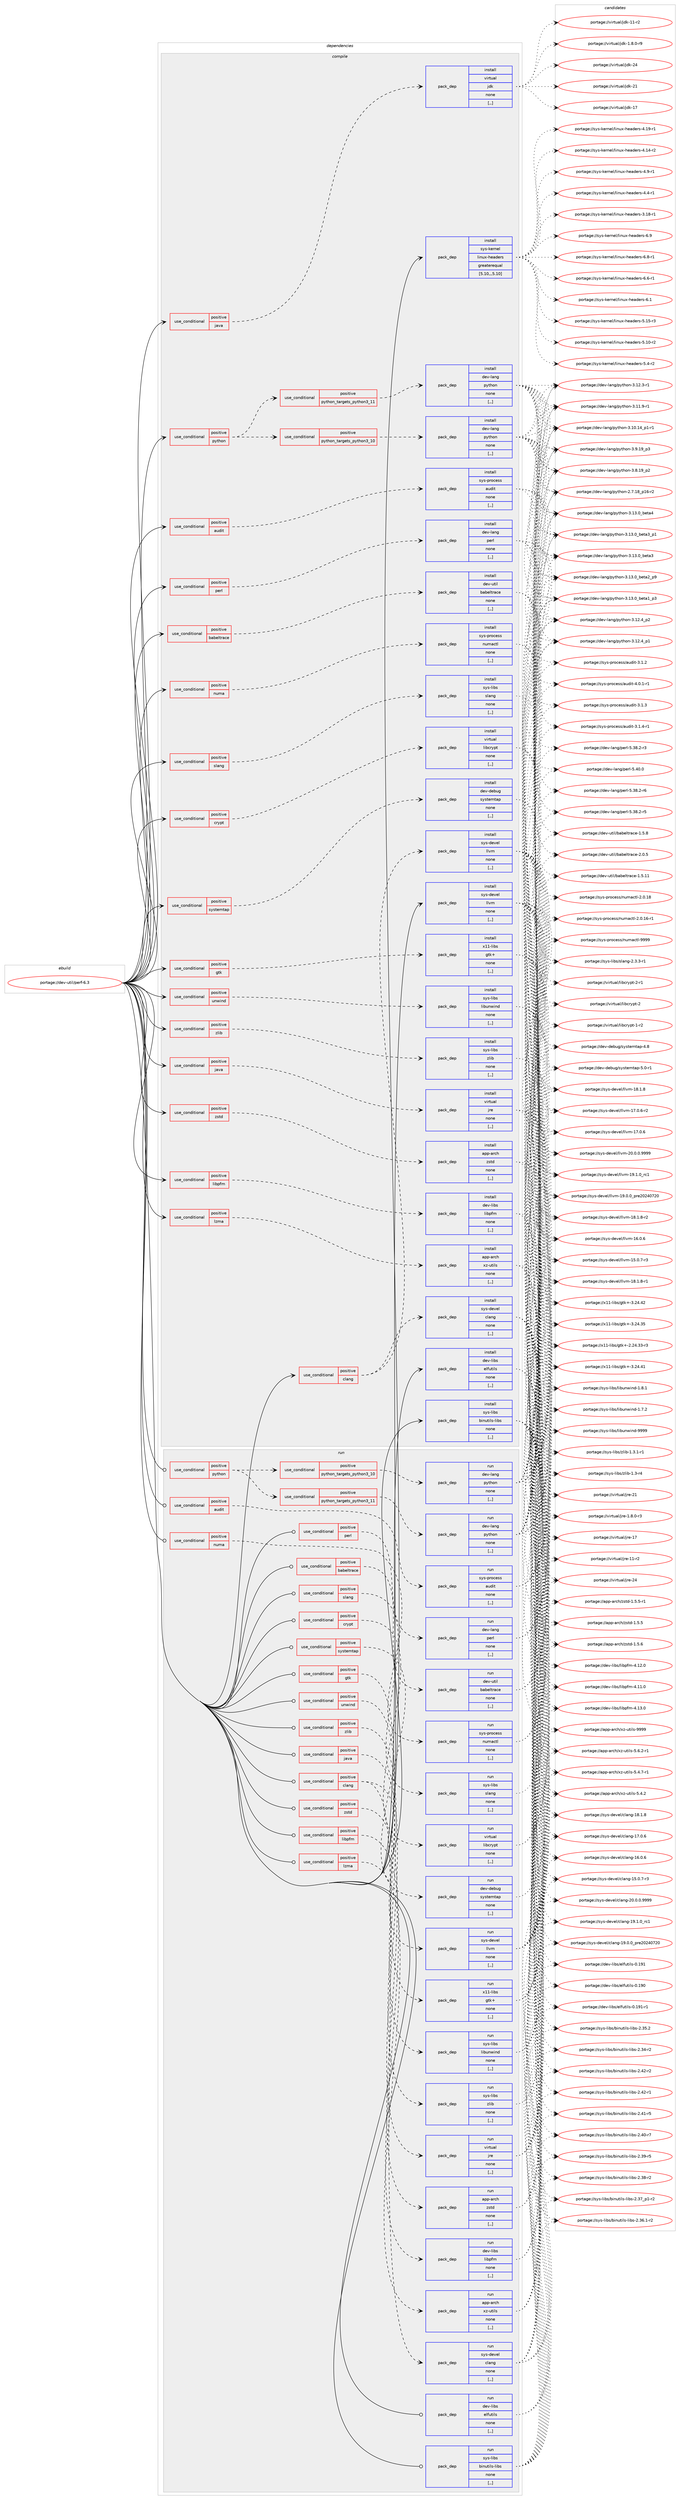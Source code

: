 digraph prolog {

# *************
# Graph options
# *************

newrank=true;
concentrate=true;
compound=true;
graph [rankdir=LR,fontname=Helvetica,fontsize=10,ranksep=1.5];#, ranksep=2.5, nodesep=0.2];
edge  [arrowhead=vee];
node  [fontname=Helvetica,fontsize=10];

# **********
# The ebuild
# **********

subgraph cluster_leftcol {
color=gray;
label=<<i>ebuild</i>>;
id [label="portage://dev-util/perf-6.3", color=red, width=4, href="../dev-util/perf-6.3.svg"];
}

# ****************
# The dependencies
# ****************

subgraph cluster_midcol {
color=gray;
label=<<i>dependencies</i>>;
subgraph cluster_compile {
fillcolor="#eeeeee";
style=filled;
label=<<i>compile</i>>;
subgraph cond61423 {
dependency218119 [label=<<TABLE BORDER="0" CELLBORDER="1" CELLSPACING="0" CELLPADDING="4"><TR><TD ROWSPAN="3" CELLPADDING="10">use_conditional</TD></TR><TR><TD>positive</TD></TR><TR><TD>audit</TD></TR></TABLE>>, shape=none, color=red];
subgraph pack155256 {
dependency218120 [label=<<TABLE BORDER="0" CELLBORDER="1" CELLSPACING="0" CELLPADDING="4" WIDTH="220"><TR><TD ROWSPAN="6" CELLPADDING="30">pack_dep</TD></TR><TR><TD WIDTH="110">install</TD></TR><TR><TD>sys-process</TD></TR><TR><TD>audit</TD></TR><TR><TD>none</TD></TR><TR><TD>[,,]</TD></TR></TABLE>>, shape=none, color=blue];
}
dependency218119:e -> dependency218120:w [weight=20,style="dashed",arrowhead="vee"];
}
id:e -> dependency218119:w [weight=20,style="solid",arrowhead="vee"];
subgraph cond61424 {
dependency218121 [label=<<TABLE BORDER="0" CELLBORDER="1" CELLSPACING="0" CELLPADDING="4"><TR><TD ROWSPAN="3" CELLPADDING="10">use_conditional</TD></TR><TR><TD>positive</TD></TR><TR><TD>babeltrace</TD></TR></TABLE>>, shape=none, color=red];
subgraph pack155257 {
dependency218122 [label=<<TABLE BORDER="0" CELLBORDER="1" CELLSPACING="0" CELLPADDING="4" WIDTH="220"><TR><TD ROWSPAN="6" CELLPADDING="30">pack_dep</TD></TR><TR><TD WIDTH="110">install</TD></TR><TR><TD>dev-util</TD></TR><TR><TD>babeltrace</TD></TR><TR><TD>none</TD></TR><TR><TD>[,,]</TD></TR></TABLE>>, shape=none, color=blue];
}
dependency218121:e -> dependency218122:w [weight=20,style="dashed",arrowhead="vee"];
}
id:e -> dependency218121:w [weight=20,style="solid",arrowhead="vee"];
subgraph cond61425 {
dependency218123 [label=<<TABLE BORDER="0" CELLBORDER="1" CELLSPACING="0" CELLPADDING="4"><TR><TD ROWSPAN="3" CELLPADDING="10">use_conditional</TD></TR><TR><TD>positive</TD></TR><TR><TD>clang</TD></TR></TABLE>>, shape=none, color=red];
subgraph pack155258 {
dependency218124 [label=<<TABLE BORDER="0" CELLBORDER="1" CELLSPACING="0" CELLPADDING="4" WIDTH="220"><TR><TD ROWSPAN="6" CELLPADDING="30">pack_dep</TD></TR><TR><TD WIDTH="110">install</TD></TR><TR><TD>sys-devel</TD></TR><TR><TD>clang</TD></TR><TR><TD>none</TD></TR><TR><TD>[,,]</TD></TR></TABLE>>, shape=none, color=blue];
}
dependency218123:e -> dependency218124:w [weight=20,style="dashed",arrowhead="vee"];
subgraph pack155259 {
dependency218125 [label=<<TABLE BORDER="0" CELLBORDER="1" CELLSPACING="0" CELLPADDING="4" WIDTH="220"><TR><TD ROWSPAN="6" CELLPADDING="30">pack_dep</TD></TR><TR><TD WIDTH="110">install</TD></TR><TR><TD>sys-devel</TD></TR><TR><TD>llvm</TD></TR><TR><TD>none</TD></TR><TR><TD>[,,]</TD></TR></TABLE>>, shape=none, color=blue];
}
dependency218123:e -> dependency218125:w [weight=20,style="dashed",arrowhead="vee"];
}
id:e -> dependency218123:w [weight=20,style="solid",arrowhead="vee"];
subgraph cond61426 {
dependency218126 [label=<<TABLE BORDER="0" CELLBORDER="1" CELLSPACING="0" CELLPADDING="4"><TR><TD ROWSPAN="3" CELLPADDING="10">use_conditional</TD></TR><TR><TD>positive</TD></TR><TR><TD>crypt</TD></TR></TABLE>>, shape=none, color=red];
subgraph pack155260 {
dependency218127 [label=<<TABLE BORDER="0" CELLBORDER="1" CELLSPACING="0" CELLPADDING="4" WIDTH="220"><TR><TD ROWSPAN="6" CELLPADDING="30">pack_dep</TD></TR><TR><TD WIDTH="110">install</TD></TR><TR><TD>virtual</TD></TR><TR><TD>libcrypt</TD></TR><TR><TD>none</TD></TR><TR><TD>[,,]</TD></TR></TABLE>>, shape=none, color=blue];
}
dependency218126:e -> dependency218127:w [weight=20,style="dashed",arrowhead="vee"];
}
id:e -> dependency218126:w [weight=20,style="solid",arrowhead="vee"];
subgraph cond61427 {
dependency218128 [label=<<TABLE BORDER="0" CELLBORDER="1" CELLSPACING="0" CELLPADDING="4"><TR><TD ROWSPAN="3" CELLPADDING="10">use_conditional</TD></TR><TR><TD>positive</TD></TR><TR><TD>gtk</TD></TR></TABLE>>, shape=none, color=red];
subgraph pack155261 {
dependency218129 [label=<<TABLE BORDER="0" CELLBORDER="1" CELLSPACING="0" CELLPADDING="4" WIDTH="220"><TR><TD ROWSPAN="6" CELLPADDING="30">pack_dep</TD></TR><TR><TD WIDTH="110">install</TD></TR><TR><TD>x11-libs</TD></TR><TR><TD>gtk+</TD></TR><TR><TD>none</TD></TR><TR><TD>[,,]</TD></TR></TABLE>>, shape=none, color=blue];
}
dependency218128:e -> dependency218129:w [weight=20,style="dashed",arrowhead="vee"];
}
id:e -> dependency218128:w [weight=20,style="solid",arrowhead="vee"];
subgraph cond61428 {
dependency218130 [label=<<TABLE BORDER="0" CELLBORDER="1" CELLSPACING="0" CELLPADDING="4"><TR><TD ROWSPAN="3" CELLPADDING="10">use_conditional</TD></TR><TR><TD>positive</TD></TR><TR><TD>java</TD></TR></TABLE>>, shape=none, color=red];
subgraph pack155262 {
dependency218131 [label=<<TABLE BORDER="0" CELLBORDER="1" CELLSPACING="0" CELLPADDING="4" WIDTH="220"><TR><TD ROWSPAN="6" CELLPADDING="30">pack_dep</TD></TR><TR><TD WIDTH="110">install</TD></TR><TR><TD>virtual</TD></TR><TR><TD>jdk</TD></TR><TR><TD>none</TD></TR><TR><TD>[,,]</TD></TR></TABLE>>, shape=none, color=blue];
}
dependency218130:e -> dependency218131:w [weight=20,style="dashed",arrowhead="vee"];
}
id:e -> dependency218130:w [weight=20,style="solid",arrowhead="vee"];
subgraph cond61429 {
dependency218132 [label=<<TABLE BORDER="0" CELLBORDER="1" CELLSPACING="0" CELLPADDING="4"><TR><TD ROWSPAN="3" CELLPADDING="10">use_conditional</TD></TR><TR><TD>positive</TD></TR><TR><TD>java</TD></TR></TABLE>>, shape=none, color=red];
subgraph pack155263 {
dependency218133 [label=<<TABLE BORDER="0" CELLBORDER="1" CELLSPACING="0" CELLPADDING="4" WIDTH="220"><TR><TD ROWSPAN="6" CELLPADDING="30">pack_dep</TD></TR><TR><TD WIDTH="110">install</TD></TR><TR><TD>virtual</TD></TR><TR><TD>jre</TD></TR><TR><TD>none</TD></TR><TR><TD>[,,]</TD></TR></TABLE>>, shape=none, color=blue];
}
dependency218132:e -> dependency218133:w [weight=20,style="dashed",arrowhead="vee"];
}
id:e -> dependency218132:w [weight=20,style="solid",arrowhead="vee"];
subgraph cond61430 {
dependency218134 [label=<<TABLE BORDER="0" CELLBORDER="1" CELLSPACING="0" CELLPADDING="4"><TR><TD ROWSPAN="3" CELLPADDING="10">use_conditional</TD></TR><TR><TD>positive</TD></TR><TR><TD>libpfm</TD></TR></TABLE>>, shape=none, color=red];
subgraph pack155264 {
dependency218135 [label=<<TABLE BORDER="0" CELLBORDER="1" CELLSPACING="0" CELLPADDING="4" WIDTH="220"><TR><TD ROWSPAN="6" CELLPADDING="30">pack_dep</TD></TR><TR><TD WIDTH="110">install</TD></TR><TR><TD>dev-libs</TD></TR><TR><TD>libpfm</TD></TR><TR><TD>none</TD></TR><TR><TD>[,,]</TD></TR></TABLE>>, shape=none, color=blue];
}
dependency218134:e -> dependency218135:w [weight=20,style="dashed",arrowhead="vee"];
}
id:e -> dependency218134:w [weight=20,style="solid",arrowhead="vee"];
subgraph cond61431 {
dependency218136 [label=<<TABLE BORDER="0" CELLBORDER="1" CELLSPACING="0" CELLPADDING="4"><TR><TD ROWSPAN="3" CELLPADDING="10">use_conditional</TD></TR><TR><TD>positive</TD></TR><TR><TD>lzma</TD></TR></TABLE>>, shape=none, color=red];
subgraph pack155265 {
dependency218137 [label=<<TABLE BORDER="0" CELLBORDER="1" CELLSPACING="0" CELLPADDING="4" WIDTH="220"><TR><TD ROWSPAN="6" CELLPADDING="30">pack_dep</TD></TR><TR><TD WIDTH="110">install</TD></TR><TR><TD>app-arch</TD></TR><TR><TD>xz-utils</TD></TR><TR><TD>none</TD></TR><TR><TD>[,,]</TD></TR></TABLE>>, shape=none, color=blue];
}
dependency218136:e -> dependency218137:w [weight=20,style="dashed",arrowhead="vee"];
}
id:e -> dependency218136:w [weight=20,style="solid",arrowhead="vee"];
subgraph cond61432 {
dependency218138 [label=<<TABLE BORDER="0" CELLBORDER="1" CELLSPACING="0" CELLPADDING="4"><TR><TD ROWSPAN="3" CELLPADDING="10">use_conditional</TD></TR><TR><TD>positive</TD></TR><TR><TD>numa</TD></TR></TABLE>>, shape=none, color=red];
subgraph pack155266 {
dependency218139 [label=<<TABLE BORDER="0" CELLBORDER="1" CELLSPACING="0" CELLPADDING="4" WIDTH="220"><TR><TD ROWSPAN="6" CELLPADDING="30">pack_dep</TD></TR><TR><TD WIDTH="110">install</TD></TR><TR><TD>sys-process</TD></TR><TR><TD>numactl</TD></TR><TR><TD>none</TD></TR><TR><TD>[,,]</TD></TR></TABLE>>, shape=none, color=blue];
}
dependency218138:e -> dependency218139:w [weight=20,style="dashed",arrowhead="vee"];
}
id:e -> dependency218138:w [weight=20,style="solid",arrowhead="vee"];
subgraph cond61433 {
dependency218140 [label=<<TABLE BORDER="0" CELLBORDER="1" CELLSPACING="0" CELLPADDING="4"><TR><TD ROWSPAN="3" CELLPADDING="10">use_conditional</TD></TR><TR><TD>positive</TD></TR><TR><TD>perl</TD></TR></TABLE>>, shape=none, color=red];
subgraph pack155267 {
dependency218141 [label=<<TABLE BORDER="0" CELLBORDER="1" CELLSPACING="0" CELLPADDING="4" WIDTH="220"><TR><TD ROWSPAN="6" CELLPADDING="30">pack_dep</TD></TR><TR><TD WIDTH="110">install</TD></TR><TR><TD>dev-lang</TD></TR><TR><TD>perl</TD></TR><TR><TD>none</TD></TR><TR><TD>[,,]</TD></TR></TABLE>>, shape=none, color=blue];
}
dependency218140:e -> dependency218141:w [weight=20,style="dashed",arrowhead="vee"];
}
id:e -> dependency218140:w [weight=20,style="solid",arrowhead="vee"];
subgraph cond61434 {
dependency218142 [label=<<TABLE BORDER="0" CELLBORDER="1" CELLSPACING="0" CELLPADDING="4"><TR><TD ROWSPAN="3" CELLPADDING="10">use_conditional</TD></TR><TR><TD>positive</TD></TR><TR><TD>python</TD></TR></TABLE>>, shape=none, color=red];
subgraph cond61435 {
dependency218143 [label=<<TABLE BORDER="0" CELLBORDER="1" CELLSPACING="0" CELLPADDING="4"><TR><TD ROWSPAN="3" CELLPADDING="10">use_conditional</TD></TR><TR><TD>positive</TD></TR><TR><TD>python_targets_python3_10</TD></TR></TABLE>>, shape=none, color=red];
subgraph pack155268 {
dependency218144 [label=<<TABLE BORDER="0" CELLBORDER="1" CELLSPACING="0" CELLPADDING="4" WIDTH="220"><TR><TD ROWSPAN="6" CELLPADDING="30">pack_dep</TD></TR><TR><TD WIDTH="110">install</TD></TR><TR><TD>dev-lang</TD></TR><TR><TD>python</TD></TR><TR><TD>none</TD></TR><TR><TD>[,,]</TD></TR></TABLE>>, shape=none, color=blue];
}
dependency218143:e -> dependency218144:w [weight=20,style="dashed",arrowhead="vee"];
}
dependency218142:e -> dependency218143:w [weight=20,style="dashed",arrowhead="vee"];
subgraph cond61436 {
dependency218145 [label=<<TABLE BORDER="0" CELLBORDER="1" CELLSPACING="0" CELLPADDING="4"><TR><TD ROWSPAN="3" CELLPADDING="10">use_conditional</TD></TR><TR><TD>positive</TD></TR><TR><TD>python_targets_python3_11</TD></TR></TABLE>>, shape=none, color=red];
subgraph pack155269 {
dependency218146 [label=<<TABLE BORDER="0" CELLBORDER="1" CELLSPACING="0" CELLPADDING="4" WIDTH="220"><TR><TD ROWSPAN="6" CELLPADDING="30">pack_dep</TD></TR><TR><TD WIDTH="110">install</TD></TR><TR><TD>dev-lang</TD></TR><TR><TD>python</TD></TR><TR><TD>none</TD></TR><TR><TD>[,,]</TD></TR></TABLE>>, shape=none, color=blue];
}
dependency218145:e -> dependency218146:w [weight=20,style="dashed",arrowhead="vee"];
}
dependency218142:e -> dependency218145:w [weight=20,style="dashed",arrowhead="vee"];
}
id:e -> dependency218142:w [weight=20,style="solid",arrowhead="vee"];
subgraph cond61437 {
dependency218147 [label=<<TABLE BORDER="0" CELLBORDER="1" CELLSPACING="0" CELLPADDING="4"><TR><TD ROWSPAN="3" CELLPADDING="10">use_conditional</TD></TR><TR><TD>positive</TD></TR><TR><TD>slang</TD></TR></TABLE>>, shape=none, color=red];
subgraph pack155270 {
dependency218148 [label=<<TABLE BORDER="0" CELLBORDER="1" CELLSPACING="0" CELLPADDING="4" WIDTH="220"><TR><TD ROWSPAN="6" CELLPADDING="30">pack_dep</TD></TR><TR><TD WIDTH="110">install</TD></TR><TR><TD>sys-libs</TD></TR><TR><TD>slang</TD></TR><TR><TD>none</TD></TR><TR><TD>[,,]</TD></TR></TABLE>>, shape=none, color=blue];
}
dependency218147:e -> dependency218148:w [weight=20,style="dashed",arrowhead="vee"];
}
id:e -> dependency218147:w [weight=20,style="solid",arrowhead="vee"];
subgraph cond61438 {
dependency218149 [label=<<TABLE BORDER="0" CELLBORDER="1" CELLSPACING="0" CELLPADDING="4"><TR><TD ROWSPAN="3" CELLPADDING="10">use_conditional</TD></TR><TR><TD>positive</TD></TR><TR><TD>systemtap</TD></TR></TABLE>>, shape=none, color=red];
subgraph pack155271 {
dependency218150 [label=<<TABLE BORDER="0" CELLBORDER="1" CELLSPACING="0" CELLPADDING="4" WIDTH="220"><TR><TD ROWSPAN="6" CELLPADDING="30">pack_dep</TD></TR><TR><TD WIDTH="110">install</TD></TR><TR><TD>dev-debug</TD></TR><TR><TD>systemtap</TD></TR><TR><TD>none</TD></TR><TR><TD>[,,]</TD></TR></TABLE>>, shape=none, color=blue];
}
dependency218149:e -> dependency218150:w [weight=20,style="dashed",arrowhead="vee"];
}
id:e -> dependency218149:w [weight=20,style="solid",arrowhead="vee"];
subgraph cond61439 {
dependency218151 [label=<<TABLE BORDER="0" CELLBORDER="1" CELLSPACING="0" CELLPADDING="4"><TR><TD ROWSPAN="3" CELLPADDING="10">use_conditional</TD></TR><TR><TD>positive</TD></TR><TR><TD>unwind</TD></TR></TABLE>>, shape=none, color=red];
subgraph pack155272 {
dependency218152 [label=<<TABLE BORDER="0" CELLBORDER="1" CELLSPACING="0" CELLPADDING="4" WIDTH="220"><TR><TD ROWSPAN="6" CELLPADDING="30">pack_dep</TD></TR><TR><TD WIDTH="110">install</TD></TR><TR><TD>sys-libs</TD></TR><TR><TD>libunwind</TD></TR><TR><TD>none</TD></TR><TR><TD>[,,]</TD></TR></TABLE>>, shape=none, color=blue];
}
dependency218151:e -> dependency218152:w [weight=20,style="dashed",arrowhead="vee"];
}
id:e -> dependency218151:w [weight=20,style="solid",arrowhead="vee"];
subgraph cond61440 {
dependency218153 [label=<<TABLE BORDER="0" CELLBORDER="1" CELLSPACING="0" CELLPADDING="4"><TR><TD ROWSPAN="3" CELLPADDING="10">use_conditional</TD></TR><TR><TD>positive</TD></TR><TR><TD>zlib</TD></TR></TABLE>>, shape=none, color=red];
subgraph pack155273 {
dependency218154 [label=<<TABLE BORDER="0" CELLBORDER="1" CELLSPACING="0" CELLPADDING="4" WIDTH="220"><TR><TD ROWSPAN="6" CELLPADDING="30">pack_dep</TD></TR><TR><TD WIDTH="110">install</TD></TR><TR><TD>sys-libs</TD></TR><TR><TD>zlib</TD></TR><TR><TD>none</TD></TR><TR><TD>[,,]</TD></TR></TABLE>>, shape=none, color=blue];
}
dependency218153:e -> dependency218154:w [weight=20,style="dashed",arrowhead="vee"];
}
id:e -> dependency218153:w [weight=20,style="solid",arrowhead="vee"];
subgraph cond61441 {
dependency218155 [label=<<TABLE BORDER="0" CELLBORDER="1" CELLSPACING="0" CELLPADDING="4"><TR><TD ROWSPAN="3" CELLPADDING="10">use_conditional</TD></TR><TR><TD>positive</TD></TR><TR><TD>zstd</TD></TR></TABLE>>, shape=none, color=red];
subgraph pack155274 {
dependency218156 [label=<<TABLE BORDER="0" CELLBORDER="1" CELLSPACING="0" CELLPADDING="4" WIDTH="220"><TR><TD ROWSPAN="6" CELLPADDING="30">pack_dep</TD></TR><TR><TD WIDTH="110">install</TD></TR><TR><TD>app-arch</TD></TR><TR><TD>zstd</TD></TR><TR><TD>none</TD></TR><TR><TD>[,,]</TD></TR></TABLE>>, shape=none, color=blue];
}
dependency218155:e -> dependency218156:w [weight=20,style="dashed",arrowhead="vee"];
}
id:e -> dependency218155:w [weight=20,style="solid",arrowhead="vee"];
subgraph pack155275 {
dependency218157 [label=<<TABLE BORDER="0" CELLBORDER="1" CELLSPACING="0" CELLPADDING="4" WIDTH="220"><TR><TD ROWSPAN="6" CELLPADDING="30">pack_dep</TD></TR><TR><TD WIDTH="110">install</TD></TR><TR><TD>dev-libs</TD></TR><TR><TD>elfutils</TD></TR><TR><TD>none</TD></TR><TR><TD>[,,]</TD></TR></TABLE>>, shape=none, color=blue];
}
id:e -> dependency218157:w [weight=20,style="solid",arrowhead="vee"];
subgraph pack155276 {
dependency218158 [label=<<TABLE BORDER="0" CELLBORDER="1" CELLSPACING="0" CELLPADDING="4" WIDTH="220"><TR><TD ROWSPAN="6" CELLPADDING="30">pack_dep</TD></TR><TR><TD WIDTH="110">install</TD></TR><TR><TD>sys-kernel</TD></TR><TR><TD>linux-headers</TD></TR><TR><TD>greaterequal</TD></TR><TR><TD>[5.10,,,5.10]</TD></TR></TABLE>>, shape=none, color=blue];
}
id:e -> dependency218158:w [weight=20,style="solid",arrowhead="vee"];
subgraph pack155277 {
dependency218159 [label=<<TABLE BORDER="0" CELLBORDER="1" CELLSPACING="0" CELLPADDING="4" WIDTH="220"><TR><TD ROWSPAN="6" CELLPADDING="30">pack_dep</TD></TR><TR><TD WIDTH="110">install</TD></TR><TR><TD>sys-libs</TD></TR><TR><TD>binutils-libs</TD></TR><TR><TD>none</TD></TR><TR><TD>[,,]</TD></TR></TABLE>>, shape=none, color=blue];
}
id:e -> dependency218159:w [weight=20,style="solid",arrowhead="vee"];
subgraph pack155278 {
dependency218160 [label=<<TABLE BORDER="0" CELLBORDER="1" CELLSPACING="0" CELLPADDING="4" WIDTH="220"><TR><TD ROWSPAN="6" CELLPADDING="30">pack_dep</TD></TR><TR><TD WIDTH="110">install</TD></TR><TR><TD>sys-devel</TD></TR><TR><TD>llvm</TD></TR><TR><TD>none</TD></TR><TR><TD>[,,]</TD></TR></TABLE>>, shape=none, color=blue];
}
id:e -> dependency218160:w [weight=20,style="solid",arrowhead="vee"];
}
subgraph cluster_compileandrun {
fillcolor="#eeeeee";
style=filled;
label=<<i>compile and run</i>>;
}
subgraph cluster_run {
fillcolor="#eeeeee";
style=filled;
label=<<i>run</i>>;
subgraph cond61442 {
dependency218161 [label=<<TABLE BORDER="0" CELLBORDER="1" CELLSPACING="0" CELLPADDING="4"><TR><TD ROWSPAN="3" CELLPADDING="10">use_conditional</TD></TR><TR><TD>positive</TD></TR><TR><TD>audit</TD></TR></TABLE>>, shape=none, color=red];
subgraph pack155279 {
dependency218162 [label=<<TABLE BORDER="0" CELLBORDER="1" CELLSPACING="0" CELLPADDING="4" WIDTH="220"><TR><TD ROWSPAN="6" CELLPADDING="30">pack_dep</TD></TR><TR><TD WIDTH="110">run</TD></TR><TR><TD>sys-process</TD></TR><TR><TD>audit</TD></TR><TR><TD>none</TD></TR><TR><TD>[,,]</TD></TR></TABLE>>, shape=none, color=blue];
}
dependency218161:e -> dependency218162:w [weight=20,style="dashed",arrowhead="vee"];
}
id:e -> dependency218161:w [weight=20,style="solid",arrowhead="odot"];
subgraph cond61443 {
dependency218163 [label=<<TABLE BORDER="0" CELLBORDER="1" CELLSPACING="0" CELLPADDING="4"><TR><TD ROWSPAN="3" CELLPADDING="10">use_conditional</TD></TR><TR><TD>positive</TD></TR><TR><TD>babeltrace</TD></TR></TABLE>>, shape=none, color=red];
subgraph pack155280 {
dependency218164 [label=<<TABLE BORDER="0" CELLBORDER="1" CELLSPACING="0" CELLPADDING="4" WIDTH="220"><TR><TD ROWSPAN="6" CELLPADDING="30">pack_dep</TD></TR><TR><TD WIDTH="110">run</TD></TR><TR><TD>dev-util</TD></TR><TR><TD>babeltrace</TD></TR><TR><TD>none</TD></TR><TR><TD>[,,]</TD></TR></TABLE>>, shape=none, color=blue];
}
dependency218163:e -> dependency218164:w [weight=20,style="dashed",arrowhead="vee"];
}
id:e -> dependency218163:w [weight=20,style="solid",arrowhead="odot"];
subgraph cond61444 {
dependency218165 [label=<<TABLE BORDER="0" CELLBORDER="1" CELLSPACING="0" CELLPADDING="4"><TR><TD ROWSPAN="3" CELLPADDING="10">use_conditional</TD></TR><TR><TD>positive</TD></TR><TR><TD>clang</TD></TR></TABLE>>, shape=none, color=red];
subgraph pack155281 {
dependency218166 [label=<<TABLE BORDER="0" CELLBORDER="1" CELLSPACING="0" CELLPADDING="4" WIDTH="220"><TR><TD ROWSPAN="6" CELLPADDING="30">pack_dep</TD></TR><TR><TD WIDTH="110">run</TD></TR><TR><TD>sys-devel</TD></TR><TR><TD>clang</TD></TR><TR><TD>none</TD></TR><TR><TD>[,,]</TD></TR></TABLE>>, shape=none, color=blue];
}
dependency218165:e -> dependency218166:w [weight=20,style="dashed",arrowhead="vee"];
subgraph pack155282 {
dependency218167 [label=<<TABLE BORDER="0" CELLBORDER="1" CELLSPACING="0" CELLPADDING="4" WIDTH="220"><TR><TD ROWSPAN="6" CELLPADDING="30">pack_dep</TD></TR><TR><TD WIDTH="110">run</TD></TR><TR><TD>sys-devel</TD></TR><TR><TD>llvm</TD></TR><TR><TD>none</TD></TR><TR><TD>[,,]</TD></TR></TABLE>>, shape=none, color=blue];
}
dependency218165:e -> dependency218167:w [weight=20,style="dashed",arrowhead="vee"];
}
id:e -> dependency218165:w [weight=20,style="solid",arrowhead="odot"];
subgraph cond61445 {
dependency218168 [label=<<TABLE BORDER="0" CELLBORDER="1" CELLSPACING="0" CELLPADDING="4"><TR><TD ROWSPAN="3" CELLPADDING="10">use_conditional</TD></TR><TR><TD>positive</TD></TR><TR><TD>crypt</TD></TR></TABLE>>, shape=none, color=red];
subgraph pack155283 {
dependency218169 [label=<<TABLE BORDER="0" CELLBORDER="1" CELLSPACING="0" CELLPADDING="4" WIDTH="220"><TR><TD ROWSPAN="6" CELLPADDING="30">pack_dep</TD></TR><TR><TD WIDTH="110">run</TD></TR><TR><TD>virtual</TD></TR><TR><TD>libcrypt</TD></TR><TR><TD>none</TD></TR><TR><TD>[,,]</TD></TR></TABLE>>, shape=none, color=blue];
}
dependency218168:e -> dependency218169:w [weight=20,style="dashed",arrowhead="vee"];
}
id:e -> dependency218168:w [weight=20,style="solid",arrowhead="odot"];
subgraph cond61446 {
dependency218170 [label=<<TABLE BORDER="0" CELLBORDER="1" CELLSPACING="0" CELLPADDING="4"><TR><TD ROWSPAN="3" CELLPADDING="10">use_conditional</TD></TR><TR><TD>positive</TD></TR><TR><TD>gtk</TD></TR></TABLE>>, shape=none, color=red];
subgraph pack155284 {
dependency218171 [label=<<TABLE BORDER="0" CELLBORDER="1" CELLSPACING="0" CELLPADDING="4" WIDTH="220"><TR><TD ROWSPAN="6" CELLPADDING="30">pack_dep</TD></TR><TR><TD WIDTH="110">run</TD></TR><TR><TD>x11-libs</TD></TR><TR><TD>gtk+</TD></TR><TR><TD>none</TD></TR><TR><TD>[,,]</TD></TR></TABLE>>, shape=none, color=blue];
}
dependency218170:e -> dependency218171:w [weight=20,style="dashed",arrowhead="vee"];
}
id:e -> dependency218170:w [weight=20,style="solid",arrowhead="odot"];
subgraph cond61447 {
dependency218172 [label=<<TABLE BORDER="0" CELLBORDER="1" CELLSPACING="0" CELLPADDING="4"><TR><TD ROWSPAN="3" CELLPADDING="10">use_conditional</TD></TR><TR><TD>positive</TD></TR><TR><TD>java</TD></TR></TABLE>>, shape=none, color=red];
subgraph pack155285 {
dependency218173 [label=<<TABLE BORDER="0" CELLBORDER="1" CELLSPACING="0" CELLPADDING="4" WIDTH="220"><TR><TD ROWSPAN="6" CELLPADDING="30">pack_dep</TD></TR><TR><TD WIDTH="110">run</TD></TR><TR><TD>virtual</TD></TR><TR><TD>jre</TD></TR><TR><TD>none</TD></TR><TR><TD>[,,]</TD></TR></TABLE>>, shape=none, color=blue];
}
dependency218172:e -> dependency218173:w [weight=20,style="dashed",arrowhead="vee"];
}
id:e -> dependency218172:w [weight=20,style="solid",arrowhead="odot"];
subgraph cond61448 {
dependency218174 [label=<<TABLE BORDER="0" CELLBORDER="1" CELLSPACING="0" CELLPADDING="4"><TR><TD ROWSPAN="3" CELLPADDING="10">use_conditional</TD></TR><TR><TD>positive</TD></TR><TR><TD>libpfm</TD></TR></TABLE>>, shape=none, color=red];
subgraph pack155286 {
dependency218175 [label=<<TABLE BORDER="0" CELLBORDER="1" CELLSPACING="0" CELLPADDING="4" WIDTH="220"><TR><TD ROWSPAN="6" CELLPADDING="30">pack_dep</TD></TR><TR><TD WIDTH="110">run</TD></TR><TR><TD>dev-libs</TD></TR><TR><TD>libpfm</TD></TR><TR><TD>none</TD></TR><TR><TD>[,,]</TD></TR></TABLE>>, shape=none, color=blue];
}
dependency218174:e -> dependency218175:w [weight=20,style="dashed",arrowhead="vee"];
}
id:e -> dependency218174:w [weight=20,style="solid",arrowhead="odot"];
subgraph cond61449 {
dependency218176 [label=<<TABLE BORDER="0" CELLBORDER="1" CELLSPACING="0" CELLPADDING="4"><TR><TD ROWSPAN="3" CELLPADDING="10">use_conditional</TD></TR><TR><TD>positive</TD></TR><TR><TD>lzma</TD></TR></TABLE>>, shape=none, color=red];
subgraph pack155287 {
dependency218177 [label=<<TABLE BORDER="0" CELLBORDER="1" CELLSPACING="0" CELLPADDING="4" WIDTH="220"><TR><TD ROWSPAN="6" CELLPADDING="30">pack_dep</TD></TR><TR><TD WIDTH="110">run</TD></TR><TR><TD>app-arch</TD></TR><TR><TD>xz-utils</TD></TR><TR><TD>none</TD></TR><TR><TD>[,,]</TD></TR></TABLE>>, shape=none, color=blue];
}
dependency218176:e -> dependency218177:w [weight=20,style="dashed",arrowhead="vee"];
}
id:e -> dependency218176:w [weight=20,style="solid",arrowhead="odot"];
subgraph cond61450 {
dependency218178 [label=<<TABLE BORDER="0" CELLBORDER="1" CELLSPACING="0" CELLPADDING="4"><TR><TD ROWSPAN="3" CELLPADDING="10">use_conditional</TD></TR><TR><TD>positive</TD></TR><TR><TD>numa</TD></TR></TABLE>>, shape=none, color=red];
subgraph pack155288 {
dependency218179 [label=<<TABLE BORDER="0" CELLBORDER="1" CELLSPACING="0" CELLPADDING="4" WIDTH="220"><TR><TD ROWSPAN="6" CELLPADDING="30">pack_dep</TD></TR><TR><TD WIDTH="110">run</TD></TR><TR><TD>sys-process</TD></TR><TR><TD>numactl</TD></TR><TR><TD>none</TD></TR><TR><TD>[,,]</TD></TR></TABLE>>, shape=none, color=blue];
}
dependency218178:e -> dependency218179:w [weight=20,style="dashed",arrowhead="vee"];
}
id:e -> dependency218178:w [weight=20,style="solid",arrowhead="odot"];
subgraph cond61451 {
dependency218180 [label=<<TABLE BORDER="0" CELLBORDER="1" CELLSPACING="0" CELLPADDING="4"><TR><TD ROWSPAN="3" CELLPADDING="10">use_conditional</TD></TR><TR><TD>positive</TD></TR><TR><TD>perl</TD></TR></TABLE>>, shape=none, color=red];
subgraph pack155289 {
dependency218181 [label=<<TABLE BORDER="0" CELLBORDER="1" CELLSPACING="0" CELLPADDING="4" WIDTH="220"><TR><TD ROWSPAN="6" CELLPADDING="30">pack_dep</TD></TR><TR><TD WIDTH="110">run</TD></TR><TR><TD>dev-lang</TD></TR><TR><TD>perl</TD></TR><TR><TD>none</TD></TR><TR><TD>[,,]</TD></TR></TABLE>>, shape=none, color=blue];
}
dependency218180:e -> dependency218181:w [weight=20,style="dashed",arrowhead="vee"];
}
id:e -> dependency218180:w [weight=20,style="solid",arrowhead="odot"];
subgraph cond61452 {
dependency218182 [label=<<TABLE BORDER="0" CELLBORDER="1" CELLSPACING="0" CELLPADDING="4"><TR><TD ROWSPAN="3" CELLPADDING="10">use_conditional</TD></TR><TR><TD>positive</TD></TR><TR><TD>python</TD></TR></TABLE>>, shape=none, color=red];
subgraph cond61453 {
dependency218183 [label=<<TABLE BORDER="0" CELLBORDER="1" CELLSPACING="0" CELLPADDING="4"><TR><TD ROWSPAN="3" CELLPADDING="10">use_conditional</TD></TR><TR><TD>positive</TD></TR><TR><TD>python_targets_python3_10</TD></TR></TABLE>>, shape=none, color=red];
subgraph pack155290 {
dependency218184 [label=<<TABLE BORDER="0" CELLBORDER="1" CELLSPACING="0" CELLPADDING="4" WIDTH="220"><TR><TD ROWSPAN="6" CELLPADDING="30">pack_dep</TD></TR><TR><TD WIDTH="110">run</TD></TR><TR><TD>dev-lang</TD></TR><TR><TD>python</TD></TR><TR><TD>none</TD></TR><TR><TD>[,,]</TD></TR></TABLE>>, shape=none, color=blue];
}
dependency218183:e -> dependency218184:w [weight=20,style="dashed",arrowhead="vee"];
}
dependency218182:e -> dependency218183:w [weight=20,style="dashed",arrowhead="vee"];
subgraph cond61454 {
dependency218185 [label=<<TABLE BORDER="0" CELLBORDER="1" CELLSPACING="0" CELLPADDING="4"><TR><TD ROWSPAN="3" CELLPADDING="10">use_conditional</TD></TR><TR><TD>positive</TD></TR><TR><TD>python_targets_python3_11</TD></TR></TABLE>>, shape=none, color=red];
subgraph pack155291 {
dependency218186 [label=<<TABLE BORDER="0" CELLBORDER="1" CELLSPACING="0" CELLPADDING="4" WIDTH="220"><TR><TD ROWSPAN="6" CELLPADDING="30">pack_dep</TD></TR><TR><TD WIDTH="110">run</TD></TR><TR><TD>dev-lang</TD></TR><TR><TD>python</TD></TR><TR><TD>none</TD></TR><TR><TD>[,,]</TD></TR></TABLE>>, shape=none, color=blue];
}
dependency218185:e -> dependency218186:w [weight=20,style="dashed",arrowhead="vee"];
}
dependency218182:e -> dependency218185:w [weight=20,style="dashed",arrowhead="vee"];
}
id:e -> dependency218182:w [weight=20,style="solid",arrowhead="odot"];
subgraph cond61455 {
dependency218187 [label=<<TABLE BORDER="0" CELLBORDER="1" CELLSPACING="0" CELLPADDING="4"><TR><TD ROWSPAN="3" CELLPADDING="10">use_conditional</TD></TR><TR><TD>positive</TD></TR><TR><TD>slang</TD></TR></TABLE>>, shape=none, color=red];
subgraph pack155292 {
dependency218188 [label=<<TABLE BORDER="0" CELLBORDER="1" CELLSPACING="0" CELLPADDING="4" WIDTH="220"><TR><TD ROWSPAN="6" CELLPADDING="30">pack_dep</TD></TR><TR><TD WIDTH="110">run</TD></TR><TR><TD>sys-libs</TD></TR><TR><TD>slang</TD></TR><TR><TD>none</TD></TR><TR><TD>[,,]</TD></TR></TABLE>>, shape=none, color=blue];
}
dependency218187:e -> dependency218188:w [weight=20,style="dashed",arrowhead="vee"];
}
id:e -> dependency218187:w [weight=20,style="solid",arrowhead="odot"];
subgraph cond61456 {
dependency218189 [label=<<TABLE BORDER="0" CELLBORDER="1" CELLSPACING="0" CELLPADDING="4"><TR><TD ROWSPAN="3" CELLPADDING="10">use_conditional</TD></TR><TR><TD>positive</TD></TR><TR><TD>systemtap</TD></TR></TABLE>>, shape=none, color=red];
subgraph pack155293 {
dependency218190 [label=<<TABLE BORDER="0" CELLBORDER="1" CELLSPACING="0" CELLPADDING="4" WIDTH="220"><TR><TD ROWSPAN="6" CELLPADDING="30">pack_dep</TD></TR><TR><TD WIDTH="110">run</TD></TR><TR><TD>dev-debug</TD></TR><TR><TD>systemtap</TD></TR><TR><TD>none</TD></TR><TR><TD>[,,]</TD></TR></TABLE>>, shape=none, color=blue];
}
dependency218189:e -> dependency218190:w [weight=20,style="dashed",arrowhead="vee"];
}
id:e -> dependency218189:w [weight=20,style="solid",arrowhead="odot"];
subgraph cond61457 {
dependency218191 [label=<<TABLE BORDER="0" CELLBORDER="1" CELLSPACING="0" CELLPADDING="4"><TR><TD ROWSPAN="3" CELLPADDING="10">use_conditional</TD></TR><TR><TD>positive</TD></TR><TR><TD>unwind</TD></TR></TABLE>>, shape=none, color=red];
subgraph pack155294 {
dependency218192 [label=<<TABLE BORDER="0" CELLBORDER="1" CELLSPACING="0" CELLPADDING="4" WIDTH="220"><TR><TD ROWSPAN="6" CELLPADDING="30">pack_dep</TD></TR><TR><TD WIDTH="110">run</TD></TR><TR><TD>sys-libs</TD></TR><TR><TD>libunwind</TD></TR><TR><TD>none</TD></TR><TR><TD>[,,]</TD></TR></TABLE>>, shape=none, color=blue];
}
dependency218191:e -> dependency218192:w [weight=20,style="dashed",arrowhead="vee"];
}
id:e -> dependency218191:w [weight=20,style="solid",arrowhead="odot"];
subgraph cond61458 {
dependency218193 [label=<<TABLE BORDER="0" CELLBORDER="1" CELLSPACING="0" CELLPADDING="4"><TR><TD ROWSPAN="3" CELLPADDING="10">use_conditional</TD></TR><TR><TD>positive</TD></TR><TR><TD>zlib</TD></TR></TABLE>>, shape=none, color=red];
subgraph pack155295 {
dependency218194 [label=<<TABLE BORDER="0" CELLBORDER="1" CELLSPACING="0" CELLPADDING="4" WIDTH="220"><TR><TD ROWSPAN="6" CELLPADDING="30">pack_dep</TD></TR><TR><TD WIDTH="110">run</TD></TR><TR><TD>sys-libs</TD></TR><TR><TD>zlib</TD></TR><TR><TD>none</TD></TR><TR><TD>[,,]</TD></TR></TABLE>>, shape=none, color=blue];
}
dependency218193:e -> dependency218194:w [weight=20,style="dashed",arrowhead="vee"];
}
id:e -> dependency218193:w [weight=20,style="solid",arrowhead="odot"];
subgraph cond61459 {
dependency218195 [label=<<TABLE BORDER="0" CELLBORDER="1" CELLSPACING="0" CELLPADDING="4"><TR><TD ROWSPAN="3" CELLPADDING="10">use_conditional</TD></TR><TR><TD>positive</TD></TR><TR><TD>zstd</TD></TR></TABLE>>, shape=none, color=red];
subgraph pack155296 {
dependency218196 [label=<<TABLE BORDER="0" CELLBORDER="1" CELLSPACING="0" CELLPADDING="4" WIDTH="220"><TR><TD ROWSPAN="6" CELLPADDING="30">pack_dep</TD></TR><TR><TD WIDTH="110">run</TD></TR><TR><TD>app-arch</TD></TR><TR><TD>zstd</TD></TR><TR><TD>none</TD></TR><TR><TD>[,,]</TD></TR></TABLE>>, shape=none, color=blue];
}
dependency218195:e -> dependency218196:w [weight=20,style="dashed",arrowhead="vee"];
}
id:e -> dependency218195:w [weight=20,style="solid",arrowhead="odot"];
subgraph pack155297 {
dependency218197 [label=<<TABLE BORDER="0" CELLBORDER="1" CELLSPACING="0" CELLPADDING="4" WIDTH="220"><TR><TD ROWSPAN="6" CELLPADDING="30">pack_dep</TD></TR><TR><TD WIDTH="110">run</TD></TR><TR><TD>dev-libs</TD></TR><TR><TD>elfutils</TD></TR><TR><TD>none</TD></TR><TR><TD>[,,]</TD></TR></TABLE>>, shape=none, color=blue];
}
id:e -> dependency218197:w [weight=20,style="solid",arrowhead="odot"];
subgraph pack155298 {
dependency218198 [label=<<TABLE BORDER="0" CELLBORDER="1" CELLSPACING="0" CELLPADDING="4" WIDTH="220"><TR><TD ROWSPAN="6" CELLPADDING="30">pack_dep</TD></TR><TR><TD WIDTH="110">run</TD></TR><TR><TD>sys-libs</TD></TR><TR><TD>binutils-libs</TD></TR><TR><TD>none</TD></TR><TR><TD>[,,]</TD></TR></TABLE>>, shape=none, color=blue];
}
id:e -> dependency218198:w [weight=20,style="solid",arrowhead="odot"];
}
}

# **************
# The candidates
# **************

subgraph cluster_choices {
rank=same;
color=gray;
label=<<i>candidates</i>>;

subgraph choice155256 {
color=black;
nodesep=1;
choice115121115451121141119910111511547971171001051164552464846494511449 [label="portage://sys-process/audit-4.0.1-r1", color=red, width=4,href="../sys-process/audit-4.0.1-r1.svg"];
choice115121115451121141119910111511547971171001051164551464946524511449 [label="portage://sys-process/audit-3.1.4-r1", color=red, width=4,href="../sys-process/audit-3.1.4-r1.svg"];
choice11512111545112114111991011151154797117100105116455146494651 [label="portage://sys-process/audit-3.1.3", color=red, width=4,href="../sys-process/audit-3.1.3.svg"];
choice11512111545112114111991011151154797117100105116455146494650 [label="portage://sys-process/audit-3.1.2", color=red, width=4,href="../sys-process/audit-3.1.2.svg"];
dependency218120:e -> choice115121115451121141119910111511547971171001051164552464846494511449:w [style=dotted,weight="100"];
dependency218120:e -> choice115121115451121141119910111511547971171001051164551464946524511449:w [style=dotted,weight="100"];
dependency218120:e -> choice11512111545112114111991011151154797117100105116455146494651:w [style=dotted,weight="100"];
dependency218120:e -> choice11512111545112114111991011151154797117100105116455146494650:w [style=dotted,weight="100"];
}
subgraph choice155257 {
color=black;
nodesep=1;
choice10010111845117116105108479897981011081161149799101455046484653 [label="portage://dev-util/babeltrace-2.0.5", color=red, width=4,href="../dev-util/babeltrace-2.0.5.svg"];
choice1001011184511711610510847989798101108116114979910145494653464949 [label="portage://dev-util/babeltrace-1.5.11", color=red, width=4,href="../dev-util/babeltrace-1.5.11.svg"];
choice10010111845117116105108479897981011081161149799101454946534656 [label="portage://dev-util/babeltrace-1.5.8", color=red, width=4,href="../dev-util/babeltrace-1.5.8.svg"];
dependency218122:e -> choice10010111845117116105108479897981011081161149799101455046484653:w [style=dotted,weight="100"];
dependency218122:e -> choice1001011184511711610510847989798101108116114979910145494653464949:w [style=dotted,weight="100"];
dependency218122:e -> choice10010111845117116105108479897981011081161149799101454946534656:w [style=dotted,weight="100"];
}
subgraph choice155258 {
color=black;
nodesep=1;
choice11512111545100101118101108479910897110103455048464846484657575757 [label="portage://sys-devel/clang-20.0.0.9999", color=red, width=4,href="../sys-devel/clang-20.0.0.9999.svg"];
choice1151211154510010111810110847991089711010345495746494648951149949 [label="portage://sys-devel/clang-19.1.0_rc1", color=red, width=4,href="../sys-devel/clang-19.1.0_rc1.svg"];
choice1151211154510010111810110847991089711010345495746484648951121141015048505248555048 [label="portage://sys-devel/clang-19.0.0_pre20240720", color=red, width=4,href="../sys-devel/clang-19.0.0_pre20240720.svg"];
choice1151211154510010111810110847991089711010345495646494656 [label="portage://sys-devel/clang-18.1.8", color=red, width=4,href="../sys-devel/clang-18.1.8.svg"];
choice1151211154510010111810110847991089711010345495546484654 [label="portage://sys-devel/clang-17.0.6", color=red, width=4,href="../sys-devel/clang-17.0.6.svg"];
choice1151211154510010111810110847991089711010345495446484654 [label="portage://sys-devel/clang-16.0.6", color=red, width=4,href="../sys-devel/clang-16.0.6.svg"];
choice11512111545100101118101108479910897110103454953464846554511451 [label="portage://sys-devel/clang-15.0.7-r3", color=red, width=4,href="../sys-devel/clang-15.0.7-r3.svg"];
dependency218124:e -> choice11512111545100101118101108479910897110103455048464846484657575757:w [style=dotted,weight="100"];
dependency218124:e -> choice1151211154510010111810110847991089711010345495746494648951149949:w [style=dotted,weight="100"];
dependency218124:e -> choice1151211154510010111810110847991089711010345495746484648951121141015048505248555048:w [style=dotted,weight="100"];
dependency218124:e -> choice1151211154510010111810110847991089711010345495646494656:w [style=dotted,weight="100"];
dependency218124:e -> choice1151211154510010111810110847991089711010345495546484654:w [style=dotted,weight="100"];
dependency218124:e -> choice1151211154510010111810110847991089711010345495446484654:w [style=dotted,weight="100"];
dependency218124:e -> choice11512111545100101118101108479910897110103454953464846554511451:w [style=dotted,weight="100"];
}
subgraph choice155259 {
color=black;
nodesep=1;
choice1151211154510010111810110847108108118109455048464846484657575757 [label="portage://sys-devel/llvm-20.0.0.9999", color=red, width=4,href="../sys-devel/llvm-20.0.0.9999.svg"];
choice115121115451001011181011084710810811810945495746494648951149949 [label="portage://sys-devel/llvm-19.1.0_rc1", color=red, width=4,href="../sys-devel/llvm-19.1.0_rc1.svg"];
choice115121115451001011181011084710810811810945495746484648951121141015048505248555048 [label="portage://sys-devel/llvm-19.0.0_pre20240720", color=red, width=4,href="../sys-devel/llvm-19.0.0_pre20240720.svg"];
choice1151211154510010111810110847108108118109454956464946564511450 [label="portage://sys-devel/llvm-18.1.8-r2", color=red, width=4,href="../sys-devel/llvm-18.1.8-r2.svg"];
choice1151211154510010111810110847108108118109454956464946564511449 [label="portage://sys-devel/llvm-18.1.8-r1", color=red, width=4,href="../sys-devel/llvm-18.1.8-r1.svg"];
choice115121115451001011181011084710810811810945495646494656 [label="portage://sys-devel/llvm-18.1.8", color=red, width=4,href="../sys-devel/llvm-18.1.8.svg"];
choice1151211154510010111810110847108108118109454955464846544511450 [label="portage://sys-devel/llvm-17.0.6-r2", color=red, width=4,href="../sys-devel/llvm-17.0.6-r2.svg"];
choice115121115451001011181011084710810811810945495546484654 [label="portage://sys-devel/llvm-17.0.6", color=red, width=4,href="../sys-devel/llvm-17.0.6.svg"];
choice115121115451001011181011084710810811810945495446484654 [label="portage://sys-devel/llvm-16.0.6", color=red, width=4,href="../sys-devel/llvm-16.0.6.svg"];
choice1151211154510010111810110847108108118109454953464846554511451 [label="portage://sys-devel/llvm-15.0.7-r3", color=red, width=4,href="../sys-devel/llvm-15.0.7-r3.svg"];
dependency218125:e -> choice1151211154510010111810110847108108118109455048464846484657575757:w [style=dotted,weight="100"];
dependency218125:e -> choice115121115451001011181011084710810811810945495746494648951149949:w [style=dotted,weight="100"];
dependency218125:e -> choice115121115451001011181011084710810811810945495746484648951121141015048505248555048:w [style=dotted,weight="100"];
dependency218125:e -> choice1151211154510010111810110847108108118109454956464946564511450:w [style=dotted,weight="100"];
dependency218125:e -> choice1151211154510010111810110847108108118109454956464946564511449:w [style=dotted,weight="100"];
dependency218125:e -> choice115121115451001011181011084710810811810945495646494656:w [style=dotted,weight="100"];
dependency218125:e -> choice1151211154510010111810110847108108118109454955464846544511450:w [style=dotted,weight="100"];
dependency218125:e -> choice115121115451001011181011084710810811810945495546484654:w [style=dotted,weight="100"];
dependency218125:e -> choice115121115451001011181011084710810811810945495446484654:w [style=dotted,weight="100"];
dependency218125:e -> choice1151211154510010111810110847108108118109454953464846554511451:w [style=dotted,weight="100"];
}
subgraph choice155260 {
color=black;
nodesep=1;
choice1181051141161179710847108105989911412111211645504511449 [label="portage://virtual/libcrypt-2-r1", color=red, width=4,href="../virtual/libcrypt-2-r1.svg"];
choice118105114116117971084710810598991141211121164550 [label="portage://virtual/libcrypt-2", color=red, width=4,href="../virtual/libcrypt-2.svg"];
choice1181051141161179710847108105989911412111211645494511450 [label="portage://virtual/libcrypt-1-r2", color=red, width=4,href="../virtual/libcrypt-1-r2.svg"];
dependency218127:e -> choice1181051141161179710847108105989911412111211645504511449:w [style=dotted,weight="100"];
dependency218127:e -> choice118105114116117971084710810598991141211121164550:w [style=dotted,weight="100"];
dependency218127:e -> choice1181051141161179710847108105989911412111211645494511450:w [style=dotted,weight="100"];
}
subgraph choice155261 {
color=black;
nodesep=1;
choice1204949451081059811547103116107434551465052465250 [label="portage://x11-libs/gtk+-3.24.42", color=red, width=4,href="../x11-libs/gtk+-3.24.42.svg"];
choice1204949451081059811547103116107434551465052465249 [label="portage://x11-libs/gtk+-3.24.41", color=red, width=4,href="../x11-libs/gtk+-3.24.41.svg"];
choice1204949451081059811547103116107434551465052465153 [label="portage://x11-libs/gtk+-3.24.35", color=red, width=4,href="../x11-libs/gtk+-3.24.35.svg"];
choice12049494510810598115471031161074345504650524651514511451 [label="portage://x11-libs/gtk+-2.24.33-r3", color=red, width=4,href="../x11-libs/gtk+-2.24.33-r3.svg"];
dependency218129:e -> choice1204949451081059811547103116107434551465052465250:w [style=dotted,weight="100"];
dependency218129:e -> choice1204949451081059811547103116107434551465052465249:w [style=dotted,weight="100"];
dependency218129:e -> choice1204949451081059811547103116107434551465052465153:w [style=dotted,weight="100"];
dependency218129:e -> choice12049494510810598115471031161074345504650524651514511451:w [style=dotted,weight="100"];
}
subgraph choice155262 {
color=black;
nodesep=1;
choice1181051141161179710847106100107455052 [label="portage://virtual/jdk-24", color=red, width=4,href="../virtual/jdk-24.svg"];
choice1181051141161179710847106100107455049 [label="portage://virtual/jdk-21", color=red, width=4,href="../virtual/jdk-21.svg"];
choice1181051141161179710847106100107454955 [label="portage://virtual/jdk-17", color=red, width=4,href="../virtual/jdk-17.svg"];
choice11810511411611797108471061001074549494511450 [label="portage://virtual/jdk-11-r2", color=red, width=4,href="../virtual/jdk-11-r2.svg"];
choice11810511411611797108471061001074549465646484511457 [label="portage://virtual/jdk-1.8.0-r9", color=red, width=4,href="../virtual/jdk-1.8.0-r9.svg"];
dependency218131:e -> choice1181051141161179710847106100107455052:w [style=dotted,weight="100"];
dependency218131:e -> choice1181051141161179710847106100107455049:w [style=dotted,weight="100"];
dependency218131:e -> choice1181051141161179710847106100107454955:w [style=dotted,weight="100"];
dependency218131:e -> choice11810511411611797108471061001074549494511450:w [style=dotted,weight="100"];
dependency218131:e -> choice11810511411611797108471061001074549465646484511457:w [style=dotted,weight="100"];
}
subgraph choice155263 {
color=black;
nodesep=1;
choice1181051141161179710847106114101455052 [label="portage://virtual/jre-24", color=red, width=4,href="../virtual/jre-24.svg"];
choice1181051141161179710847106114101455049 [label="portage://virtual/jre-21", color=red, width=4,href="../virtual/jre-21.svg"];
choice1181051141161179710847106114101454955 [label="portage://virtual/jre-17", color=red, width=4,href="../virtual/jre-17.svg"];
choice11810511411611797108471061141014549494511450 [label="portage://virtual/jre-11-r2", color=red, width=4,href="../virtual/jre-11-r2.svg"];
choice11810511411611797108471061141014549465646484511451 [label="portage://virtual/jre-1.8.0-r3", color=red, width=4,href="../virtual/jre-1.8.0-r3.svg"];
dependency218133:e -> choice1181051141161179710847106114101455052:w [style=dotted,weight="100"];
dependency218133:e -> choice1181051141161179710847106114101455049:w [style=dotted,weight="100"];
dependency218133:e -> choice1181051141161179710847106114101454955:w [style=dotted,weight="100"];
dependency218133:e -> choice11810511411611797108471061141014549494511450:w [style=dotted,weight="100"];
dependency218133:e -> choice11810511411611797108471061141014549465646484511451:w [style=dotted,weight="100"];
}
subgraph choice155264 {
color=black;
nodesep=1;
choice1001011184510810598115471081059811210210945524649514648 [label="portage://dev-libs/libpfm-4.13.0", color=red, width=4,href="../dev-libs/libpfm-4.13.0.svg"];
choice1001011184510810598115471081059811210210945524649504648 [label="portage://dev-libs/libpfm-4.12.0", color=red, width=4,href="../dev-libs/libpfm-4.12.0.svg"];
choice1001011184510810598115471081059811210210945524649494648 [label="portage://dev-libs/libpfm-4.11.0", color=red, width=4,href="../dev-libs/libpfm-4.11.0.svg"];
dependency218135:e -> choice1001011184510810598115471081059811210210945524649514648:w [style=dotted,weight="100"];
dependency218135:e -> choice1001011184510810598115471081059811210210945524649504648:w [style=dotted,weight="100"];
dependency218135:e -> choice1001011184510810598115471081059811210210945524649494648:w [style=dotted,weight="100"];
}
subgraph choice155265 {
color=black;
nodesep=1;
choice9711211245971149910447120122451171161051081154557575757 [label="portage://app-arch/xz-utils-9999", color=red, width=4,href="../app-arch/xz-utils-9999.svg"];
choice9711211245971149910447120122451171161051081154553465446504511449 [label="portage://app-arch/xz-utils-5.6.2-r1", color=red, width=4,href="../app-arch/xz-utils-5.6.2-r1.svg"];
choice9711211245971149910447120122451171161051081154553465246554511449 [label="portage://app-arch/xz-utils-5.4.7-r1", color=red, width=4,href="../app-arch/xz-utils-5.4.7-r1.svg"];
choice971121124597114991044712012245117116105108115455346524650 [label="portage://app-arch/xz-utils-5.4.2", color=red, width=4,href="../app-arch/xz-utils-5.4.2.svg"];
dependency218137:e -> choice9711211245971149910447120122451171161051081154557575757:w [style=dotted,weight="100"];
dependency218137:e -> choice9711211245971149910447120122451171161051081154553465446504511449:w [style=dotted,weight="100"];
dependency218137:e -> choice9711211245971149910447120122451171161051081154553465246554511449:w [style=dotted,weight="100"];
dependency218137:e -> choice971121124597114991044712012245117116105108115455346524650:w [style=dotted,weight="100"];
}
subgraph choice155266 {
color=black;
nodesep=1;
choice11512111545112114111991011151154711011710997991161084557575757 [label="portage://sys-process/numactl-9999", color=red, width=4,href="../sys-process/numactl-9999.svg"];
choice115121115451121141119910111511547110117109979911610845504648464956 [label="portage://sys-process/numactl-2.0.18", color=red, width=4,href="../sys-process/numactl-2.0.18.svg"];
choice1151211154511211411199101115115471101171099799116108455046484649544511449 [label="portage://sys-process/numactl-2.0.16-r1", color=red, width=4,href="../sys-process/numactl-2.0.16-r1.svg"];
dependency218139:e -> choice11512111545112114111991011151154711011710997991161084557575757:w [style=dotted,weight="100"];
dependency218139:e -> choice115121115451121141119910111511547110117109979911610845504648464956:w [style=dotted,weight="100"];
dependency218139:e -> choice1151211154511211411199101115115471101171099799116108455046484649544511449:w [style=dotted,weight="100"];
}
subgraph choice155267 {
color=black;
nodesep=1;
choice10010111845108971101034711210111410845534652484648 [label="portage://dev-lang/perl-5.40.0", color=red, width=4,href="../dev-lang/perl-5.40.0.svg"];
choice100101118451089711010347112101114108455346515646504511454 [label="portage://dev-lang/perl-5.38.2-r6", color=red, width=4,href="../dev-lang/perl-5.38.2-r6.svg"];
choice100101118451089711010347112101114108455346515646504511453 [label="portage://dev-lang/perl-5.38.2-r5", color=red, width=4,href="../dev-lang/perl-5.38.2-r5.svg"];
choice100101118451089711010347112101114108455346515646504511451 [label="portage://dev-lang/perl-5.38.2-r3", color=red, width=4,href="../dev-lang/perl-5.38.2-r3.svg"];
dependency218141:e -> choice10010111845108971101034711210111410845534652484648:w [style=dotted,weight="100"];
dependency218141:e -> choice100101118451089711010347112101114108455346515646504511454:w [style=dotted,weight="100"];
dependency218141:e -> choice100101118451089711010347112101114108455346515646504511453:w [style=dotted,weight="100"];
dependency218141:e -> choice100101118451089711010347112101114108455346515646504511451:w [style=dotted,weight="100"];
}
subgraph choice155268 {
color=black;
nodesep=1;
choice1001011184510897110103471121211161041111104551464951464895981011169752 [label="portage://dev-lang/python-3.13.0_beta4", color=red, width=4,href="../dev-lang/python-3.13.0_beta4.svg"];
choice10010111845108971101034711212111610411111045514649514648959810111697519511249 [label="portage://dev-lang/python-3.13.0_beta3_p1", color=red, width=4,href="../dev-lang/python-3.13.0_beta3_p1.svg"];
choice1001011184510897110103471121211161041111104551464951464895981011169751 [label="portage://dev-lang/python-3.13.0_beta3", color=red, width=4,href="../dev-lang/python-3.13.0_beta3.svg"];
choice10010111845108971101034711212111610411111045514649514648959810111697509511257 [label="portage://dev-lang/python-3.13.0_beta2_p9", color=red, width=4,href="../dev-lang/python-3.13.0_beta2_p9.svg"];
choice10010111845108971101034711212111610411111045514649514648959810111697499511251 [label="portage://dev-lang/python-3.13.0_beta1_p3", color=red, width=4,href="../dev-lang/python-3.13.0_beta1_p3.svg"];
choice100101118451089711010347112121116104111110455146495046529511250 [label="portage://dev-lang/python-3.12.4_p2", color=red, width=4,href="../dev-lang/python-3.12.4_p2.svg"];
choice100101118451089711010347112121116104111110455146495046529511249 [label="portage://dev-lang/python-3.12.4_p1", color=red, width=4,href="../dev-lang/python-3.12.4_p1.svg"];
choice100101118451089711010347112121116104111110455146495046514511449 [label="portage://dev-lang/python-3.12.3-r1", color=red, width=4,href="../dev-lang/python-3.12.3-r1.svg"];
choice100101118451089711010347112121116104111110455146494946574511449 [label="portage://dev-lang/python-3.11.9-r1", color=red, width=4,href="../dev-lang/python-3.11.9-r1.svg"];
choice100101118451089711010347112121116104111110455146494846495295112494511449 [label="portage://dev-lang/python-3.10.14_p1-r1", color=red, width=4,href="../dev-lang/python-3.10.14_p1-r1.svg"];
choice100101118451089711010347112121116104111110455146574649579511251 [label="portage://dev-lang/python-3.9.19_p3", color=red, width=4,href="../dev-lang/python-3.9.19_p3.svg"];
choice100101118451089711010347112121116104111110455146564649579511250 [label="portage://dev-lang/python-3.8.19_p2", color=red, width=4,href="../dev-lang/python-3.8.19_p2.svg"];
choice100101118451089711010347112121116104111110455046554649569511249544511450 [label="portage://dev-lang/python-2.7.18_p16-r2", color=red, width=4,href="../dev-lang/python-2.7.18_p16-r2.svg"];
dependency218144:e -> choice1001011184510897110103471121211161041111104551464951464895981011169752:w [style=dotted,weight="100"];
dependency218144:e -> choice10010111845108971101034711212111610411111045514649514648959810111697519511249:w [style=dotted,weight="100"];
dependency218144:e -> choice1001011184510897110103471121211161041111104551464951464895981011169751:w [style=dotted,weight="100"];
dependency218144:e -> choice10010111845108971101034711212111610411111045514649514648959810111697509511257:w [style=dotted,weight="100"];
dependency218144:e -> choice10010111845108971101034711212111610411111045514649514648959810111697499511251:w [style=dotted,weight="100"];
dependency218144:e -> choice100101118451089711010347112121116104111110455146495046529511250:w [style=dotted,weight="100"];
dependency218144:e -> choice100101118451089711010347112121116104111110455146495046529511249:w [style=dotted,weight="100"];
dependency218144:e -> choice100101118451089711010347112121116104111110455146495046514511449:w [style=dotted,weight="100"];
dependency218144:e -> choice100101118451089711010347112121116104111110455146494946574511449:w [style=dotted,weight="100"];
dependency218144:e -> choice100101118451089711010347112121116104111110455146494846495295112494511449:w [style=dotted,weight="100"];
dependency218144:e -> choice100101118451089711010347112121116104111110455146574649579511251:w [style=dotted,weight="100"];
dependency218144:e -> choice100101118451089711010347112121116104111110455146564649579511250:w [style=dotted,weight="100"];
dependency218144:e -> choice100101118451089711010347112121116104111110455046554649569511249544511450:w [style=dotted,weight="100"];
}
subgraph choice155269 {
color=black;
nodesep=1;
choice1001011184510897110103471121211161041111104551464951464895981011169752 [label="portage://dev-lang/python-3.13.0_beta4", color=red, width=4,href="../dev-lang/python-3.13.0_beta4.svg"];
choice10010111845108971101034711212111610411111045514649514648959810111697519511249 [label="portage://dev-lang/python-3.13.0_beta3_p1", color=red, width=4,href="../dev-lang/python-3.13.0_beta3_p1.svg"];
choice1001011184510897110103471121211161041111104551464951464895981011169751 [label="portage://dev-lang/python-3.13.0_beta3", color=red, width=4,href="../dev-lang/python-3.13.0_beta3.svg"];
choice10010111845108971101034711212111610411111045514649514648959810111697509511257 [label="portage://dev-lang/python-3.13.0_beta2_p9", color=red, width=4,href="../dev-lang/python-3.13.0_beta2_p9.svg"];
choice10010111845108971101034711212111610411111045514649514648959810111697499511251 [label="portage://dev-lang/python-3.13.0_beta1_p3", color=red, width=4,href="../dev-lang/python-3.13.0_beta1_p3.svg"];
choice100101118451089711010347112121116104111110455146495046529511250 [label="portage://dev-lang/python-3.12.4_p2", color=red, width=4,href="../dev-lang/python-3.12.4_p2.svg"];
choice100101118451089711010347112121116104111110455146495046529511249 [label="portage://dev-lang/python-3.12.4_p1", color=red, width=4,href="../dev-lang/python-3.12.4_p1.svg"];
choice100101118451089711010347112121116104111110455146495046514511449 [label="portage://dev-lang/python-3.12.3-r1", color=red, width=4,href="../dev-lang/python-3.12.3-r1.svg"];
choice100101118451089711010347112121116104111110455146494946574511449 [label="portage://dev-lang/python-3.11.9-r1", color=red, width=4,href="../dev-lang/python-3.11.9-r1.svg"];
choice100101118451089711010347112121116104111110455146494846495295112494511449 [label="portage://dev-lang/python-3.10.14_p1-r1", color=red, width=4,href="../dev-lang/python-3.10.14_p1-r1.svg"];
choice100101118451089711010347112121116104111110455146574649579511251 [label="portage://dev-lang/python-3.9.19_p3", color=red, width=4,href="../dev-lang/python-3.9.19_p3.svg"];
choice100101118451089711010347112121116104111110455146564649579511250 [label="portage://dev-lang/python-3.8.19_p2", color=red, width=4,href="../dev-lang/python-3.8.19_p2.svg"];
choice100101118451089711010347112121116104111110455046554649569511249544511450 [label="portage://dev-lang/python-2.7.18_p16-r2", color=red, width=4,href="../dev-lang/python-2.7.18_p16-r2.svg"];
dependency218146:e -> choice1001011184510897110103471121211161041111104551464951464895981011169752:w [style=dotted,weight="100"];
dependency218146:e -> choice10010111845108971101034711212111610411111045514649514648959810111697519511249:w [style=dotted,weight="100"];
dependency218146:e -> choice1001011184510897110103471121211161041111104551464951464895981011169751:w [style=dotted,weight="100"];
dependency218146:e -> choice10010111845108971101034711212111610411111045514649514648959810111697509511257:w [style=dotted,weight="100"];
dependency218146:e -> choice10010111845108971101034711212111610411111045514649514648959810111697499511251:w [style=dotted,weight="100"];
dependency218146:e -> choice100101118451089711010347112121116104111110455146495046529511250:w [style=dotted,weight="100"];
dependency218146:e -> choice100101118451089711010347112121116104111110455146495046529511249:w [style=dotted,weight="100"];
dependency218146:e -> choice100101118451089711010347112121116104111110455146495046514511449:w [style=dotted,weight="100"];
dependency218146:e -> choice100101118451089711010347112121116104111110455146494946574511449:w [style=dotted,weight="100"];
dependency218146:e -> choice100101118451089711010347112121116104111110455146494846495295112494511449:w [style=dotted,weight="100"];
dependency218146:e -> choice100101118451089711010347112121116104111110455146574649579511251:w [style=dotted,weight="100"];
dependency218146:e -> choice100101118451089711010347112121116104111110455146564649579511250:w [style=dotted,weight="100"];
dependency218146:e -> choice100101118451089711010347112121116104111110455046554649569511249544511450:w [style=dotted,weight="100"];
}
subgraph choice155270 {
color=black;
nodesep=1;
choice115121115451081059811547115108971101034550465146514511449 [label="portage://sys-libs/slang-2.3.3-r1", color=red, width=4,href="../sys-libs/slang-2.3.3-r1.svg"];
dependency218148:e -> choice115121115451081059811547115108971101034550465146514511449:w [style=dotted,weight="100"];
}
subgraph choice155271 {
color=black;
nodesep=1;
choice10010111845100101981171034711512111511610110911697112455346484511449 [label="portage://dev-debug/systemtap-5.0-r1", color=red, width=4,href="../dev-debug/systemtap-5.0-r1.svg"];
choice1001011184510010198117103471151211151161011091169711245524656 [label="portage://dev-debug/systemtap-4.8", color=red, width=4,href="../dev-debug/systemtap-4.8.svg"];
dependency218150:e -> choice10010111845100101981171034711512111511610110911697112455346484511449:w [style=dotted,weight="100"];
dependency218150:e -> choice1001011184510010198117103471151211151161011091169711245524656:w [style=dotted,weight="100"];
}
subgraph choice155272 {
color=black;
nodesep=1;
choice115121115451081059811547108105981171101191051101004557575757 [label="portage://sys-libs/libunwind-9999", color=red, width=4,href="../sys-libs/libunwind-9999.svg"];
choice11512111545108105981154710810598117110119105110100454946564649 [label="portage://sys-libs/libunwind-1.8.1", color=red, width=4,href="../sys-libs/libunwind-1.8.1.svg"];
choice11512111545108105981154710810598117110119105110100454946554650 [label="portage://sys-libs/libunwind-1.7.2", color=red, width=4,href="../sys-libs/libunwind-1.7.2.svg"];
dependency218152:e -> choice115121115451081059811547108105981171101191051101004557575757:w [style=dotted,weight="100"];
dependency218152:e -> choice11512111545108105981154710810598117110119105110100454946564649:w [style=dotted,weight="100"];
dependency218152:e -> choice11512111545108105981154710810598117110119105110100454946554650:w [style=dotted,weight="100"];
}
subgraph choice155273 {
color=black;
nodesep=1;
choice115121115451081059811547122108105984549465146494511449 [label="portage://sys-libs/zlib-1.3.1-r1", color=red, width=4,href="../sys-libs/zlib-1.3.1-r1.svg"];
choice11512111545108105981154712210810598454946514511452 [label="portage://sys-libs/zlib-1.3-r4", color=red, width=4,href="../sys-libs/zlib-1.3-r4.svg"];
dependency218154:e -> choice115121115451081059811547122108105984549465146494511449:w [style=dotted,weight="100"];
dependency218154:e -> choice11512111545108105981154712210810598454946514511452:w [style=dotted,weight="100"];
}
subgraph choice155274 {
color=black;
nodesep=1;
choice9711211245971149910447122115116100454946534654 [label="portage://app-arch/zstd-1.5.6", color=red, width=4,href="../app-arch/zstd-1.5.6.svg"];
choice97112112459711499104471221151161004549465346534511449 [label="portage://app-arch/zstd-1.5.5-r1", color=red, width=4,href="../app-arch/zstd-1.5.5-r1.svg"];
choice9711211245971149910447122115116100454946534653 [label="portage://app-arch/zstd-1.5.5", color=red, width=4,href="../app-arch/zstd-1.5.5.svg"];
dependency218156:e -> choice9711211245971149910447122115116100454946534654:w [style=dotted,weight="100"];
dependency218156:e -> choice97112112459711499104471221151161004549465346534511449:w [style=dotted,weight="100"];
dependency218156:e -> choice9711211245971149910447122115116100454946534653:w [style=dotted,weight="100"];
}
subgraph choice155275 {
color=black;
nodesep=1;
choice1001011184510810598115471011081021171161051081154548464957494511449 [label="portage://dev-libs/elfutils-0.191-r1", color=red, width=4,href="../dev-libs/elfutils-0.191-r1.svg"];
choice100101118451081059811547101108102117116105108115454846495749 [label="portage://dev-libs/elfutils-0.191", color=red, width=4,href="../dev-libs/elfutils-0.191.svg"];
choice100101118451081059811547101108102117116105108115454846495748 [label="portage://dev-libs/elfutils-0.190", color=red, width=4,href="../dev-libs/elfutils-0.190.svg"];
dependency218157:e -> choice1001011184510810598115471011081021171161051081154548464957494511449:w [style=dotted,weight="100"];
dependency218157:e -> choice100101118451081059811547101108102117116105108115454846495749:w [style=dotted,weight="100"];
dependency218157:e -> choice100101118451081059811547101108102117116105108115454846495748:w [style=dotted,weight="100"];
}
subgraph choice155276 {
color=black;
nodesep=1;
choice1151211154510710111411010110847108105110117120451041019710010111411545544657 [label="portage://sys-kernel/linux-headers-6.9", color=red, width=4,href="../sys-kernel/linux-headers-6.9.svg"];
choice11512111545107101114110101108471081051101171204510410197100101114115455446564511449 [label="portage://sys-kernel/linux-headers-6.8-r1", color=red, width=4,href="../sys-kernel/linux-headers-6.8-r1.svg"];
choice11512111545107101114110101108471081051101171204510410197100101114115455446544511449 [label="portage://sys-kernel/linux-headers-6.6-r1", color=red, width=4,href="../sys-kernel/linux-headers-6.6-r1.svg"];
choice1151211154510710111411010110847108105110117120451041019710010111411545544649 [label="portage://sys-kernel/linux-headers-6.1", color=red, width=4,href="../sys-kernel/linux-headers-6.1.svg"];
choice1151211154510710111411010110847108105110117120451041019710010111411545534649534511451 [label="portage://sys-kernel/linux-headers-5.15-r3", color=red, width=4,href="../sys-kernel/linux-headers-5.15-r3.svg"];
choice1151211154510710111411010110847108105110117120451041019710010111411545534649484511450 [label="portage://sys-kernel/linux-headers-5.10-r2", color=red, width=4,href="../sys-kernel/linux-headers-5.10-r2.svg"];
choice11512111545107101114110101108471081051101171204510410197100101114115455346524511450 [label="portage://sys-kernel/linux-headers-5.4-r2", color=red, width=4,href="../sys-kernel/linux-headers-5.4-r2.svg"];
choice1151211154510710111411010110847108105110117120451041019710010111411545524649574511449 [label="portage://sys-kernel/linux-headers-4.19-r1", color=red, width=4,href="../sys-kernel/linux-headers-4.19-r1.svg"];
choice1151211154510710111411010110847108105110117120451041019710010111411545524649524511450 [label="portage://sys-kernel/linux-headers-4.14-r2", color=red, width=4,href="../sys-kernel/linux-headers-4.14-r2.svg"];
choice11512111545107101114110101108471081051101171204510410197100101114115455246574511449 [label="portage://sys-kernel/linux-headers-4.9-r1", color=red, width=4,href="../sys-kernel/linux-headers-4.9-r1.svg"];
choice11512111545107101114110101108471081051101171204510410197100101114115455246524511449 [label="portage://sys-kernel/linux-headers-4.4-r1", color=red, width=4,href="../sys-kernel/linux-headers-4.4-r1.svg"];
choice1151211154510710111411010110847108105110117120451041019710010111411545514649564511449 [label="portage://sys-kernel/linux-headers-3.18-r1", color=red, width=4,href="../sys-kernel/linux-headers-3.18-r1.svg"];
dependency218158:e -> choice1151211154510710111411010110847108105110117120451041019710010111411545544657:w [style=dotted,weight="100"];
dependency218158:e -> choice11512111545107101114110101108471081051101171204510410197100101114115455446564511449:w [style=dotted,weight="100"];
dependency218158:e -> choice11512111545107101114110101108471081051101171204510410197100101114115455446544511449:w [style=dotted,weight="100"];
dependency218158:e -> choice1151211154510710111411010110847108105110117120451041019710010111411545544649:w [style=dotted,weight="100"];
dependency218158:e -> choice1151211154510710111411010110847108105110117120451041019710010111411545534649534511451:w [style=dotted,weight="100"];
dependency218158:e -> choice1151211154510710111411010110847108105110117120451041019710010111411545534649484511450:w [style=dotted,weight="100"];
dependency218158:e -> choice11512111545107101114110101108471081051101171204510410197100101114115455346524511450:w [style=dotted,weight="100"];
dependency218158:e -> choice1151211154510710111411010110847108105110117120451041019710010111411545524649574511449:w [style=dotted,weight="100"];
dependency218158:e -> choice1151211154510710111411010110847108105110117120451041019710010111411545524649524511450:w [style=dotted,weight="100"];
dependency218158:e -> choice11512111545107101114110101108471081051101171204510410197100101114115455246574511449:w [style=dotted,weight="100"];
dependency218158:e -> choice11512111545107101114110101108471081051101171204510410197100101114115455246524511449:w [style=dotted,weight="100"];
dependency218158:e -> choice1151211154510710111411010110847108105110117120451041019710010111411545514649564511449:w [style=dotted,weight="100"];
}
subgraph choice155277 {
color=black;
nodesep=1;
choice11512111545108105981154798105110117116105108115451081059811545504652504511450 [label="portage://sys-libs/binutils-libs-2.42-r2", color=red, width=4,href="../sys-libs/binutils-libs-2.42-r2.svg"];
choice11512111545108105981154798105110117116105108115451081059811545504652504511449 [label="portage://sys-libs/binutils-libs-2.42-r1", color=red, width=4,href="../sys-libs/binutils-libs-2.42-r1.svg"];
choice11512111545108105981154798105110117116105108115451081059811545504652494511453 [label="portage://sys-libs/binutils-libs-2.41-r5", color=red, width=4,href="../sys-libs/binutils-libs-2.41-r5.svg"];
choice11512111545108105981154798105110117116105108115451081059811545504652484511455 [label="portage://sys-libs/binutils-libs-2.40-r7", color=red, width=4,href="../sys-libs/binutils-libs-2.40-r7.svg"];
choice11512111545108105981154798105110117116105108115451081059811545504651574511453 [label="portage://sys-libs/binutils-libs-2.39-r5", color=red, width=4,href="../sys-libs/binutils-libs-2.39-r5.svg"];
choice11512111545108105981154798105110117116105108115451081059811545504651564511450 [label="portage://sys-libs/binutils-libs-2.38-r2", color=red, width=4,href="../sys-libs/binutils-libs-2.38-r2.svg"];
choice115121115451081059811547981051101171161051081154510810598115455046515595112494511450 [label="portage://sys-libs/binutils-libs-2.37_p1-r2", color=red, width=4,href="../sys-libs/binutils-libs-2.37_p1-r2.svg"];
choice115121115451081059811547981051101171161051081154510810598115455046515446494511450 [label="portage://sys-libs/binutils-libs-2.36.1-r2", color=red, width=4,href="../sys-libs/binutils-libs-2.36.1-r2.svg"];
choice11512111545108105981154798105110117116105108115451081059811545504651534650 [label="portage://sys-libs/binutils-libs-2.35.2", color=red, width=4,href="../sys-libs/binutils-libs-2.35.2.svg"];
choice11512111545108105981154798105110117116105108115451081059811545504651524511450 [label="portage://sys-libs/binutils-libs-2.34-r2", color=red, width=4,href="../sys-libs/binutils-libs-2.34-r2.svg"];
dependency218159:e -> choice11512111545108105981154798105110117116105108115451081059811545504652504511450:w [style=dotted,weight="100"];
dependency218159:e -> choice11512111545108105981154798105110117116105108115451081059811545504652504511449:w [style=dotted,weight="100"];
dependency218159:e -> choice11512111545108105981154798105110117116105108115451081059811545504652494511453:w [style=dotted,weight="100"];
dependency218159:e -> choice11512111545108105981154798105110117116105108115451081059811545504652484511455:w [style=dotted,weight="100"];
dependency218159:e -> choice11512111545108105981154798105110117116105108115451081059811545504651574511453:w [style=dotted,weight="100"];
dependency218159:e -> choice11512111545108105981154798105110117116105108115451081059811545504651564511450:w [style=dotted,weight="100"];
dependency218159:e -> choice115121115451081059811547981051101171161051081154510810598115455046515595112494511450:w [style=dotted,weight="100"];
dependency218159:e -> choice115121115451081059811547981051101171161051081154510810598115455046515446494511450:w [style=dotted,weight="100"];
dependency218159:e -> choice11512111545108105981154798105110117116105108115451081059811545504651534650:w [style=dotted,weight="100"];
dependency218159:e -> choice11512111545108105981154798105110117116105108115451081059811545504651524511450:w [style=dotted,weight="100"];
}
subgraph choice155278 {
color=black;
nodesep=1;
choice1151211154510010111810110847108108118109455048464846484657575757 [label="portage://sys-devel/llvm-20.0.0.9999", color=red, width=4,href="../sys-devel/llvm-20.0.0.9999.svg"];
choice115121115451001011181011084710810811810945495746494648951149949 [label="portage://sys-devel/llvm-19.1.0_rc1", color=red, width=4,href="../sys-devel/llvm-19.1.0_rc1.svg"];
choice115121115451001011181011084710810811810945495746484648951121141015048505248555048 [label="portage://sys-devel/llvm-19.0.0_pre20240720", color=red, width=4,href="../sys-devel/llvm-19.0.0_pre20240720.svg"];
choice1151211154510010111810110847108108118109454956464946564511450 [label="portage://sys-devel/llvm-18.1.8-r2", color=red, width=4,href="../sys-devel/llvm-18.1.8-r2.svg"];
choice1151211154510010111810110847108108118109454956464946564511449 [label="portage://sys-devel/llvm-18.1.8-r1", color=red, width=4,href="../sys-devel/llvm-18.1.8-r1.svg"];
choice115121115451001011181011084710810811810945495646494656 [label="portage://sys-devel/llvm-18.1.8", color=red, width=4,href="../sys-devel/llvm-18.1.8.svg"];
choice1151211154510010111810110847108108118109454955464846544511450 [label="portage://sys-devel/llvm-17.0.6-r2", color=red, width=4,href="../sys-devel/llvm-17.0.6-r2.svg"];
choice115121115451001011181011084710810811810945495546484654 [label="portage://sys-devel/llvm-17.0.6", color=red, width=4,href="../sys-devel/llvm-17.0.6.svg"];
choice115121115451001011181011084710810811810945495446484654 [label="portage://sys-devel/llvm-16.0.6", color=red, width=4,href="../sys-devel/llvm-16.0.6.svg"];
choice1151211154510010111810110847108108118109454953464846554511451 [label="portage://sys-devel/llvm-15.0.7-r3", color=red, width=4,href="../sys-devel/llvm-15.0.7-r3.svg"];
dependency218160:e -> choice1151211154510010111810110847108108118109455048464846484657575757:w [style=dotted,weight="100"];
dependency218160:e -> choice115121115451001011181011084710810811810945495746494648951149949:w [style=dotted,weight="100"];
dependency218160:e -> choice115121115451001011181011084710810811810945495746484648951121141015048505248555048:w [style=dotted,weight="100"];
dependency218160:e -> choice1151211154510010111810110847108108118109454956464946564511450:w [style=dotted,weight="100"];
dependency218160:e -> choice1151211154510010111810110847108108118109454956464946564511449:w [style=dotted,weight="100"];
dependency218160:e -> choice115121115451001011181011084710810811810945495646494656:w [style=dotted,weight="100"];
dependency218160:e -> choice1151211154510010111810110847108108118109454955464846544511450:w [style=dotted,weight="100"];
dependency218160:e -> choice115121115451001011181011084710810811810945495546484654:w [style=dotted,weight="100"];
dependency218160:e -> choice115121115451001011181011084710810811810945495446484654:w [style=dotted,weight="100"];
dependency218160:e -> choice1151211154510010111810110847108108118109454953464846554511451:w [style=dotted,weight="100"];
}
subgraph choice155279 {
color=black;
nodesep=1;
choice115121115451121141119910111511547971171001051164552464846494511449 [label="portage://sys-process/audit-4.0.1-r1", color=red, width=4,href="../sys-process/audit-4.0.1-r1.svg"];
choice115121115451121141119910111511547971171001051164551464946524511449 [label="portage://sys-process/audit-3.1.4-r1", color=red, width=4,href="../sys-process/audit-3.1.4-r1.svg"];
choice11512111545112114111991011151154797117100105116455146494651 [label="portage://sys-process/audit-3.1.3", color=red, width=4,href="../sys-process/audit-3.1.3.svg"];
choice11512111545112114111991011151154797117100105116455146494650 [label="portage://sys-process/audit-3.1.2", color=red, width=4,href="../sys-process/audit-3.1.2.svg"];
dependency218162:e -> choice115121115451121141119910111511547971171001051164552464846494511449:w [style=dotted,weight="100"];
dependency218162:e -> choice115121115451121141119910111511547971171001051164551464946524511449:w [style=dotted,weight="100"];
dependency218162:e -> choice11512111545112114111991011151154797117100105116455146494651:w [style=dotted,weight="100"];
dependency218162:e -> choice11512111545112114111991011151154797117100105116455146494650:w [style=dotted,weight="100"];
}
subgraph choice155280 {
color=black;
nodesep=1;
choice10010111845117116105108479897981011081161149799101455046484653 [label="portage://dev-util/babeltrace-2.0.5", color=red, width=4,href="../dev-util/babeltrace-2.0.5.svg"];
choice1001011184511711610510847989798101108116114979910145494653464949 [label="portage://dev-util/babeltrace-1.5.11", color=red, width=4,href="../dev-util/babeltrace-1.5.11.svg"];
choice10010111845117116105108479897981011081161149799101454946534656 [label="portage://dev-util/babeltrace-1.5.8", color=red, width=4,href="../dev-util/babeltrace-1.5.8.svg"];
dependency218164:e -> choice10010111845117116105108479897981011081161149799101455046484653:w [style=dotted,weight="100"];
dependency218164:e -> choice1001011184511711610510847989798101108116114979910145494653464949:w [style=dotted,weight="100"];
dependency218164:e -> choice10010111845117116105108479897981011081161149799101454946534656:w [style=dotted,weight="100"];
}
subgraph choice155281 {
color=black;
nodesep=1;
choice11512111545100101118101108479910897110103455048464846484657575757 [label="portage://sys-devel/clang-20.0.0.9999", color=red, width=4,href="../sys-devel/clang-20.0.0.9999.svg"];
choice1151211154510010111810110847991089711010345495746494648951149949 [label="portage://sys-devel/clang-19.1.0_rc1", color=red, width=4,href="../sys-devel/clang-19.1.0_rc1.svg"];
choice1151211154510010111810110847991089711010345495746484648951121141015048505248555048 [label="portage://sys-devel/clang-19.0.0_pre20240720", color=red, width=4,href="../sys-devel/clang-19.0.0_pre20240720.svg"];
choice1151211154510010111810110847991089711010345495646494656 [label="portage://sys-devel/clang-18.1.8", color=red, width=4,href="../sys-devel/clang-18.1.8.svg"];
choice1151211154510010111810110847991089711010345495546484654 [label="portage://sys-devel/clang-17.0.6", color=red, width=4,href="../sys-devel/clang-17.0.6.svg"];
choice1151211154510010111810110847991089711010345495446484654 [label="portage://sys-devel/clang-16.0.6", color=red, width=4,href="../sys-devel/clang-16.0.6.svg"];
choice11512111545100101118101108479910897110103454953464846554511451 [label="portage://sys-devel/clang-15.0.7-r3", color=red, width=4,href="../sys-devel/clang-15.0.7-r3.svg"];
dependency218166:e -> choice11512111545100101118101108479910897110103455048464846484657575757:w [style=dotted,weight="100"];
dependency218166:e -> choice1151211154510010111810110847991089711010345495746494648951149949:w [style=dotted,weight="100"];
dependency218166:e -> choice1151211154510010111810110847991089711010345495746484648951121141015048505248555048:w [style=dotted,weight="100"];
dependency218166:e -> choice1151211154510010111810110847991089711010345495646494656:w [style=dotted,weight="100"];
dependency218166:e -> choice1151211154510010111810110847991089711010345495546484654:w [style=dotted,weight="100"];
dependency218166:e -> choice1151211154510010111810110847991089711010345495446484654:w [style=dotted,weight="100"];
dependency218166:e -> choice11512111545100101118101108479910897110103454953464846554511451:w [style=dotted,weight="100"];
}
subgraph choice155282 {
color=black;
nodesep=1;
choice1151211154510010111810110847108108118109455048464846484657575757 [label="portage://sys-devel/llvm-20.0.0.9999", color=red, width=4,href="../sys-devel/llvm-20.0.0.9999.svg"];
choice115121115451001011181011084710810811810945495746494648951149949 [label="portage://sys-devel/llvm-19.1.0_rc1", color=red, width=4,href="../sys-devel/llvm-19.1.0_rc1.svg"];
choice115121115451001011181011084710810811810945495746484648951121141015048505248555048 [label="portage://sys-devel/llvm-19.0.0_pre20240720", color=red, width=4,href="../sys-devel/llvm-19.0.0_pre20240720.svg"];
choice1151211154510010111810110847108108118109454956464946564511450 [label="portage://sys-devel/llvm-18.1.8-r2", color=red, width=4,href="../sys-devel/llvm-18.1.8-r2.svg"];
choice1151211154510010111810110847108108118109454956464946564511449 [label="portage://sys-devel/llvm-18.1.8-r1", color=red, width=4,href="../sys-devel/llvm-18.1.8-r1.svg"];
choice115121115451001011181011084710810811810945495646494656 [label="portage://sys-devel/llvm-18.1.8", color=red, width=4,href="../sys-devel/llvm-18.1.8.svg"];
choice1151211154510010111810110847108108118109454955464846544511450 [label="portage://sys-devel/llvm-17.0.6-r2", color=red, width=4,href="../sys-devel/llvm-17.0.6-r2.svg"];
choice115121115451001011181011084710810811810945495546484654 [label="portage://sys-devel/llvm-17.0.6", color=red, width=4,href="../sys-devel/llvm-17.0.6.svg"];
choice115121115451001011181011084710810811810945495446484654 [label="portage://sys-devel/llvm-16.0.6", color=red, width=4,href="../sys-devel/llvm-16.0.6.svg"];
choice1151211154510010111810110847108108118109454953464846554511451 [label="portage://sys-devel/llvm-15.0.7-r3", color=red, width=4,href="../sys-devel/llvm-15.0.7-r3.svg"];
dependency218167:e -> choice1151211154510010111810110847108108118109455048464846484657575757:w [style=dotted,weight="100"];
dependency218167:e -> choice115121115451001011181011084710810811810945495746494648951149949:w [style=dotted,weight="100"];
dependency218167:e -> choice115121115451001011181011084710810811810945495746484648951121141015048505248555048:w [style=dotted,weight="100"];
dependency218167:e -> choice1151211154510010111810110847108108118109454956464946564511450:w [style=dotted,weight="100"];
dependency218167:e -> choice1151211154510010111810110847108108118109454956464946564511449:w [style=dotted,weight="100"];
dependency218167:e -> choice115121115451001011181011084710810811810945495646494656:w [style=dotted,weight="100"];
dependency218167:e -> choice1151211154510010111810110847108108118109454955464846544511450:w [style=dotted,weight="100"];
dependency218167:e -> choice115121115451001011181011084710810811810945495546484654:w [style=dotted,weight="100"];
dependency218167:e -> choice115121115451001011181011084710810811810945495446484654:w [style=dotted,weight="100"];
dependency218167:e -> choice1151211154510010111810110847108108118109454953464846554511451:w [style=dotted,weight="100"];
}
subgraph choice155283 {
color=black;
nodesep=1;
choice1181051141161179710847108105989911412111211645504511449 [label="portage://virtual/libcrypt-2-r1", color=red, width=4,href="../virtual/libcrypt-2-r1.svg"];
choice118105114116117971084710810598991141211121164550 [label="portage://virtual/libcrypt-2", color=red, width=4,href="../virtual/libcrypt-2.svg"];
choice1181051141161179710847108105989911412111211645494511450 [label="portage://virtual/libcrypt-1-r2", color=red, width=4,href="../virtual/libcrypt-1-r2.svg"];
dependency218169:e -> choice1181051141161179710847108105989911412111211645504511449:w [style=dotted,weight="100"];
dependency218169:e -> choice118105114116117971084710810598991141211121164550:w [style=dotted,weight="100"];
dependency218169:e -> choice1181051141161179710847108105989911412111211645494511450:w [style=dotted,weight="100"];
}
subgraph choice155284 {
color=black;
nodesep=1;
choice1204949451081059811547103116107434551465052465250 [label="portage://x11-libs/gtk+-3.24.42", color=red, width=4,href="../x11-libs/gtk+-3.24.42.svg"];
choice1204949451081059811547103116107434551465052465249 [label="portage://x11-libs/gtk+-3.24.41", color=red, width=4,href="../x11-libs/gtk+-3.24.41.svg"];
choice1204949451081059811547103116107434551465052465153 [label="portage://x11-libs/gtk+-3.24.35", color=red, width=4,href="../x11-libs/gtk+-3.24.35.svg"];
choice12049494510810598115471031161074345504650524651514511451 [label="portage://x11-libs/gtk+-2.24.33-r3", color=red, width=4,href="../x11-libs/gtk+-2.24.33-r3.svg"];
dependency218171:e -> choice1204949451081059811547103116107434551465052465250:w [style=dotted,weight="100"];
dependency218171:e -> choice1204949451081059811547103116107434551465052465249:w [style=dotted,weight="100"];
dependency218171:e -> choice1204949451081059811547103116107434551465052465153:w [style=dotted,weight="100"];
dependency218171:e -> choice12049494510810598115471031161074345504650524651514511451:w [style=dotted,weight="100"];
}
subgraph choice155285 {
color=black;
nodesep=1;
choice1181051141161179710847106114101455052 [label="portage://virtual/jre-24", color=red, width=4,href="../virtual/jre-24.svg"];
choice1181051141161179710847106114101455049 [label="portage://virtual/jre-21", color=red, width=4,href="../virtual/jre-21.svg"];
choice1181051141161179710847106114101454955 [label="portage://virtual/jre-17", color=red, width=4,href="../virtual/jre-17.svg"];
choice11810511411611797108471061141014549494511450 [label="portage://virtual/jre-11-r2", color=red, width=4,href="../virtual/jre-11-r2.svg"];
choice11810511411611797108471061141014549465646484511451 [label="portage://virtual/jre-1.8.0-r3", color=red, width=4,href="../virtual/jre-1.8.0-r3.svg"];
dependency218173:e -> choice1181051141161179710847106114101455052:w [style=dotted,weight="100"];
dependency218173:e -> choice1181051141161179710847106114101455049:w [style=dotted,weight="100"];
dependency218173:e -> choice1181051141161179710847106114101454955:w [style=dotted,weight="100"];
dependency218173:e -> choice11810511411611797108471061141014549494511450:w [style=dotted,weight="100"];
dependency218173:e -> choice11810511411611797108471061141014549465646484511451:w [style=dotted,weight="100"];
}
subgraph choice155286 {
color=black;
nodesep=1;
choice1001011184510810598115471081059811210210945524649514648 [label="portage://dev-libs/libpfm-4.13.0", color=red, width=4,href="../dev-libs/libpfm-4.13.0.svg"];
choice1001011184510810598115471081059811210210945524649504648 [label="portage://dev-libs/libpfm-4.12.0", color=red, width=4,href="../dev-libs/libpfm-4.12.0.svg"];
choice1001011184510810598115471081059811210210945524649494648 [label="portage://dev-libs/libpfm-4.11.0", color=red, width=4,href="../dev-libs/libpfm-4.11.0.svg"];
dependency218175:e -> choice1001011184510810598115471081059811210210945524649514648:w [style=dotted,weight="100"];
dependency218175:e -> choice1001011184510810598115471081059811210210945524649504648:w [style=dotted,weight="100"];
dependency218175:e -> choice1001011184510810598115471081059811210210945524649494648:w [style=dotted,weight="100"];
}
subgraph choice155287 {
color=black;
nodesep=1;
choice9711211245971149910447120122451171161051081154557575757 [label="portage://app-arch/xz-utils-9999", color=red, width=4,href="../app-arch/xz-utils-9999.svg"];
choice9711211245971149910447120122451171161051081154553465446504511449 [label="portage://app-arch/xz-utils-5.6.2-r1", color=red, width=4,href="../app-arch/xz-utils-5.6.2-r1.svg"];
choice9711211245971149910447120122451171161051081154553465246554511449 [label="portage://app-arch/xz-utils-5.4.7-r1", color=red, width=4,href="../app-arch/xz-utils-5.4.7-r1.svg"];
choice971121124597114991044712012245117116105108115455346524650 [label="portage://app-arch/xz-utils-5.4.2", color=red, width=4,href="../app-arch/xz-utils-5.4.2.svg"];
dependency218177:e -> choice9711211245971149910447120122451171161051081154557575757:w [style=dotted,weight="100"];
dependency218177:e -> choice9711211245971149910447120122451171161051081154553465446504511449:w [style=dotted,weight="100"];
dependency218177:e -> choice9711211245971149910447120122451171161051081154553465246554511449:w [style=dotted,weight="100"];
dependency218177:e -> choice971121124597114991044712012245117116105108115455346524650:w [style=dotted,weight="100"];
}
subgraph choice155288 {
color=black;
nodesep=1;
choice11512111545112114111991011151154711011710997991161084557575757 [label="portage://sys-process/numactl-9999", color=red, width=4,href="../sys-process/numactl-9999.svg"];
choice115121115451121141119910111511547110117109979911610845504648464956 [label="portage://sys-process/numactl-2.0.18", color=red, width=4,href="../sys-process/numactl-2.0.18.svg"];
choice1151211154511211411199101115115471101171099799116108455046484649544511449 [label="portage://sys-process/numactl-2.0.16-r1", color=red, width=4,href="../sys-process/numactl-2.0.16-r1.svg"];
dependency218179:e -> choice11512111545112114111991011151154711011710997991161084557575757:w [style=dotted,weight="100"];
dependency218179:e -> choice115121115451121141119910111511547110117109979911610845504648464956:w [style=dotted,weight="100"];
dependency218179:e -> choice1151211154511211411199101115115471101171099799116108455046484649544511449:w [style=dotted,weight="100"];
}
subgraph choice155289 {
color=black;
nodesep=1;
choice10010111845108971101034711210111410845534652484648 [label="portage://dev-lang/perl-5.40.0", color=red, width=4,href="../dev-lang/perl-5.40.0.svg"];
choice100101118451089711010347112101114108455346515646504511454 [label="portage://dev-lang/perl-5.38.2-r6", color=red, width=4,href="../dev-lang/perl-5.38.2-r6.svg"];
choice100101118451089711010347112101114108455346515646504511453 [label="portage://dev-lang/perl-5.38.2-r5", color=red, width=4,href="../dev-lang/perl-5.38.2-r5.svg"];
choice100101118451089711010347112101114108455346515646504511451 [label="portage://dev-lang/perl-5.38.2-r3", color=red, width=4,href="../dev-lang/perl-5.38.2-r3.svg"];
dependency218181:e -> choice10010111845108971101034711210111410845534652484648:w [style=dotted,weight="100"];
dependency218181:e -> choice100101118451089711010347112101114108455346515646504511454:w [style=dotted,weight="100"];
dependency218181:e -> choice100101118451089711010347112101114108455346515646504511453:w [style=dotted,weight="100"];
dependency218181:e -> choice100101118451089711010347112101114108455346515646504511451:w [style=dotted,weight="100"];
}
subgraph choice155290 {
color=black;
nodesep=1;
choice1001011184510897110103471121211161041111104551464951464895981011169752 [label="portage://dev-lang/python-3.13.0_beta4", color=red, width=4,href="../dev-lang/python-3.13.0_beta4.svg"];
choice10010111845108971101034711212111610411111045514649514648959810111697519511249 [label="portage://dev-lang/python-3.13.0_beta3_p1", color=red, width=4,href="../dev-lang/python-3.13.0_beta3_p1.svg"];
choice1001011184510897110103471121211161041111104551464951464895981011169751 [label="portage://dev-lang/python-3.13.0_beta3", color=red, width=4,href="../dev-lang/python-3.13.0_beta3.svg"];
choice10010111845108971101034711212111610411111045514649514648959810111697509511257 [label="portage://dev-lang/python-3.13.0_beta2_p9", color=red, width=4,href="../dev-lang/python-3.13.0_beta2_p9.svg"];
choice10010111845108971101034711212111610411111045514649514648959810111697499511251 [label="portage://dev-lang/python-3.13.0_beta1_p3", color=red, width=4,href="../dev-lang/python-3.13.0_beta1_p3.svg"];
choice100101118451089711010347112121116104111110455146495046529511250 [label="portage://dev-lang/python-3.12.4_p2", color=red, width=4,href="../dev-lang/python-3.12.4_p2.svg"];
choice100101118451089711010347112121116104111110455146495046529511249 [label="portage://dev-lang/python-3.12.4_p1", color=red, width=4,href="../dev-lang/python-3.12.4_p1.svg"];
choice100101118451089711010347112121116104111110455146495046514511449 [label="portage://dev-lang/python-3.12.3-r1", color=red, width=4,href="../dev-lang/python-3.12.3-r1.svg"];
choice100101118451089711010347112121116104111110455146494946574511449 [label="portage://dev-lang/python-3.11.9-r1", color=red, width=4,href="../dev-lang/python-3.11.9-r1.svg"];
choice100101118451089711010347112121116104111110455146494846495295112494511449 [label="portage://dev-lang/python-3.10.14_p1-r1", color=red, width=4,href="../dev-lang/python-3.10.14_p1-r1.svg"];
choice100101118451089711010347112121116104111110455146574649579511251 [label="portage://dev-lang/python-3.9.19_p3", color=red, width=4,href="../dev-lang/python-3.9.19_p3.svg"];
choice100101118451089711010347112121116104111110455146564649579511250 [label="portage://dev-lang/python-3.8.19_p2", color=red, width=4,href="../dev-lang/python-3.8.19_p2.svg"];
choice100101118451089711010347112121116104111110455046554649569511249544511450 [label="portage://dev-lang/python-2.7.18_p16-r2", color=red, width=4,href="../dev-lang/python-2.7.18_p16-r2.svg"];
dependency218184:e -> choice1001011184510897110103471121211161041111104551464951464895981011169752:w [style=dotted,weight="100"];
dependency218184:e -> choice10010111845108971101034711212111610411111045514649514648959810111697519511249:w [style=dotted,weight="100"];
dependency218184:e -> choice1001011184510897110103471121211161041111104551464951464895981011169751:w [style=dotted,weight="100"];
dependency218184:e -> choice10010111845108971101034711212111610411111045514649514648959810111697509511257:w [style=dotted,weight="100"];
dependency218184:e -> choice10010111845108971101034711212111610411111045514649514648959810111697499511251:w [style=dotted,weight="100"];
dependency218184:e -> choice100101118451089711010347112121116104111110455146495046529511250:w [style=dotted,weight="100"];
dependency218184:e -> choice100101118451089711010347112121116104111110455146495046529511249:w [style=dotted,weight="100"];
dependency218184:e -> choice100101118451089711010347112121116104111110455146495046514511449:w [style=dotted,weight="100"];
dependency218184:e -> choice100101118451089711010347112121116104111110455146494946574511449:w [style=dotted,weight="100"];
dependency218184:e -> choice100101118451089711010347112121116104111110455146494846495295112494511449:w [style=dotted,weight="100"];
dependency218184:e -> choice100101118451089711010347112121116104111110455146574649579511251:w [style=dotted,weight="100"];
dependency218184:e -> choice100101118451089711010347112121116104111110455146564649579511250:w [style=dotted,weight="100"];
dependency218184:e -> choice100101118451089711010347112121116104111110455046554649569511249544511450:w [style=dotted,weight="100"];
}
subgraph choice155291 {
color=black;
nodesep=1;
choice1001011184510897110103471121211161041111104551464951464895981011169752 [label="portage://dev-lang/python-3.13.0_beta4", color=red, width=4,href="../dev-lang/python-3.13.0_beta4.svg"];
choice10010111845108971101034711212111610411111045514649514648959810111697519511249 [label="portage://dev-lang/python-3.13.0_beta3_p1", color=red, width=4,href="../dev-lang/python-3.13.0_beta3_p1.svg"];
choice1001011184510897110103471121211161041111104551464951464895981011169751 [label="portage://dev-lang/python-3.13.0_beta3", color=red, width=4,href="../dev-lang/python-3.13.0_beta3.svg"];
choice10010111845108971101034711212111610411111045514649514648959810111697509511257 [label="portage://dev-lang/python-3.13.0_beta2_p9", color=red, width=4,href="../dev-lang/python-3.13.0_beta2_p9.svg"];
choice10010111845108971101034711212111610411111045514649514648959810111697499511251 [label="portage://dev-lang/python-3.13.0_beta1_p3", color=red, width=4,href="../dev-lang/python-3.13.0_beta1_p3.svg"];
choice100101118451089711010347112121116104111110455146495046529511250 [label="portage://dev-lang/python-3.12.4_p2", color=red, width=4,href="../dev-lang/python-3.12.4_p2.svg"];
choice100101118451089711010347112121116104111110455146495046529511249 [label="portage://dev-lang/python-3.12.4_p1", color=red, width=4,href="../dev-lang/python-3.12.4_p1.svg"];
choice100101118451089711010347112121116104111110455146495046514511449 [label="portage://dev-lang/python-3.12.3-r1", color=red, width=4,href="../dev-lang/python-3.12.3-r1.svg"];
choice100101118451089711010347112121116104111110455146494946574511449 [label="portage://dev-lang/python-3.11.9-r1", color=red, width=4,href="../dev-lang/python-3.11.9-r1.svg"];
choice100101118451089711010347112121116104111110455146494846495295112494511449 [label="portage://dev-lang/python-3.10.14_p1-r1", color=red, width=4,href="../dev-lang/python-3.10.14_p1-r1.svg"];
choice100101118451089711010347112121116104111110455146574649579511251 [label="portage://dev-lang/python-3.9.19_p3", color=red, width=4,href="../dev-lang/python-3.9.19_p3.svg"];
choice100101118451089711010347112121116104111110455146564649579511250 [label="portage://dev-lang/python-3.8.19_p2", color=red, width=4,href="../dev-lang/python-3.8.19_p2.svg"];
choice100101118451089711010347112121116104111110455046554649569511249544511450 [label="portage://dev-lang/python-2.7.18_p16-r2", color=red, width=4,href="../dev-lang/python-2.7.18_p16-r2.svg"];
dependency218186:e -> choice1001011184510897110103471121211161041111104551464951464895981011169752:w [style=dotted,weight="100"];
dependency218186:e -> choice10010111845108971101034711212111610411111045514649514648959810111697519511249:w [style=dotted,weight="100"];
dependency218186:e -> choice1001011184510897110103471121211161041111104551464951464895981011169751:w [style=dotted,weight="100"];
dependency218186:e -> choice10010111845108971101034711212111610411111045514649514648959810111697509511257:w [style=dotted,weight="100"];
dependency218186:e -> choice10010111845108971101034711212111610411111045514649514648959810111697499511251:w [style=dotted,weight="100"];
dependency218186:e -> choice100101118451089711010347112121116104111110455146495046529511250:w [style=dotted,weight="100"];
dependency218186:e -> choice100101118451089711010347112121116104111110455146495046529511249:w [style=dotted,weight="100"];
dependency218186:e -> choice100101118451089711010347112121116104111110455146495046514511449:w [style=dotted,weight="100"];
dependency218186:e -> choice100101118451089711010347112121116104111110455146494946574511449:w [style=dotted,weight="100"];
dependency218186:e -> choice100101118451089711010347112121116104111110455146494846495295112494511449:w [style=dotted,weight="100"];
dependency218186:e -> choice100101118451089711010347112121116104111110455146574649579511251:w [style=dotted,weight="100"];
dependency218186:e -> choice100101118451089711010347112121116104111110455146564649579511250:w [style=dotted,weight="100"];
dependency218186:e -> choice100101118451089711010347112121116104111110455046554649569511249544511450:w [style=dotted,weight="100"];
}
subgraph choice155292 {
color=black;
nodesep=1;
choice115121115451081059811547115108971101034550465146514511449 [label="portage://sys-libs/slang-2.3.3-r1", color=red, width=4,href="../sys-libs/slang-2.3.3-r1.svg"];
dependency218188:e -> choice115121115451081059811547115108971101034550465146514511449:w [style=dotted,weight="100"];
}
subgraph choice155293 {
color=black;
nodesep=1;
choice10010111845100101981171034711512111511610110911697112455346484511449 [label="portage://dev-debug/systemtap-5.0-r1", color=red, width=4,href="../dev-debug/systemtap-5.0-r1.svg"];
choice1001011184510010198117103471151211151161011091169711245524656 [label="portage://dev-debug/systemtap-4.8", color=red, width=4,href="../dev-debug/systemtap-4.8.svg"];
dependency218190:e -> choice10010111845100101981171034711512111511610110911697112455346484511449:w [style=dotted,weight="100"];
dependency218190:e -> choice1001011184510010198117103471151211151161011091169711245524656:w [style=dotted,weight="100"];
}
subgraph choice155294 {
color=black;
nodesep=1;
choice115121115451081059811547108105981171101191051101004557575757 [label="portage://sys-libs/libunwind-9999", color=red, width=4,href="../sys-libs/libunwind-9999.svg"];
choice11512111545108105981154710810598117110119105110100454946564649 [label="portage://sys-libs/libunwind-1.8.1", color=red, width=4,href="../sys-libs/libunwind-1.8.1.svg"];
choice11512111545108105981154710810598117110119105110100454946554650 [label="portage://sys-libs/libunwind-1.7.2", color=red, width=4,href="../sys-libs/libunwind-1.7.2.svg"];
dependency218192:e -> choice115121115451081059811547108105981171101191051101004557575757:w [style=dotted,weight="100"];
dependency218192:e -> choice11512111545108105981154710810598117110119105110100454946564649:w [style=dotted,weight="100"];
dependency218192:e -> choice11512111545108105981154710810598117110119105110100454946554650:w [style=dotted,weight="100"];
}
subgraph choice155295 {
color=black;
nodesep=1;
choice115121115451081059811547122108105984549465146494511449 [label="portage://sys-libs/zlib-1.3.1-r1", color=red, width=4,href="../sys-libs/zlib-1.3.1-r1.svg"];
choice11512111545108105981154712210810598454946514511452 [label="portage://sys-libs/zlib-1.3-r4", color=red, width=4,href="../sys-libs/zlib-1.3-r4.svg"];
dependency218194:e -> choice115121115451081059811547122108105984549465146494511449:w [style=dotted,weight="100"];
dependency218194:e -> choice11512111545108105981154712210810598454946514511452:w [style=dotted,weight="100"];
}
subgraph choice155296 {
color=black;
nodesep=1;
choice9711211245971149910447122115116100454946534654 [label="portage://app-arch/zstd-1.5.6", color=red, width=4,href="../app-arch/zstd-1.5.6.svg"];
choice97112112459711499104471221151161004549465346534511449 [label="portage://app-arch/zstd-1.5.5-r1", color=red, width=4,href="../app-arch/zstd-1.5.5-r1.svg"];
choice9711211245971149910447122115116100454946534653 [label="portage://app-arch/zstd-1.5.5", color=red, width=4,href="../app-arch/zstd-1.5.5.svg"];
dependency218196:e -> choice9711211245971149910447122115116100454946534654:w [style=dotted,weight="100"];
dependency218196:e -> choice97112112459711499104471221151161004549465346534511449:w [style=dotted,weight="100"];
dependency218196:e -> choice9711211245971149910447122115116100454946534653:w [style=dotted,weight="100"];
}
subgraph choice155297 {
color=black;
nodesep=1;
choice1001011184510810598115471011081021171161051081154548464957494511449 [label="portage://dev-libs/elfutils-0.191-r1", color=red, width=4,href="../dev-libs/elfutils-0.191-r1.svg"];
choice100101118451081059811547101108102117116105108115454846495749 [label="portage://dev-libs/elfutils-0.191", color=red, width=4,href="../dev-libs/elfutils-0.191.svg"];
choice100101118451081059811547101108102117116105108115454846495748 [label="portage://dev-libs/elfutils-0.190", color=red, width=4,href="../dev-libs/elfutils-0.190.svg"];
dependency218197:e -> choice1001011184510810598115471011081021171161051081154548464957494511449:w [style=dotted,weight="100"];
dependency218197:e -> choice100101118451081059811547101108102117116105108115454846495749:w [style=dotted,weight="100"];
dependency218197:e -> choice100101118451081059811547101108102117116105108115454846495748:w [style=dotted,weight="100"];
}
subgraph choice155298 {
color=black;
nodesep=1;
choice11512111545108105981154798105110117116105108115451081059811545504652504511450 [label="portage://sys-libs/binutils-libs-2.42-r2", color=red, width=4,href="../sys-libs/binutils-libs-2.42-r2.svg"];
choice11512111545108105981154798105110117116105108115451081059811545504652504511449 [label="portage://sys-libs/binutils-libs-2.42-r1", color=red, width=4,href="../sys-libs/binutils-libs-2.42-r1.svg"];
choice11512111545108105981154798105110117116105108115451081059811545504652494511453 [label="portage://sys-libs/binutils-libs-2.41-r5", color=red, width=4,href="../sys-libs/binutils-libs-2.41-r5.svg"];
choice11512111545108105981154798105110117116105108115451081059811545504652484511455 [label="portage://sys-libs/binutils-libs-2.40-r7", color=red, width=4,href="../sys-libs/binutils-libs-2.40-r7.svg"];
choice11512111545108105981154798105110117116105108115451081059811545504651574511453 [label="portage://sys-libs/binutils-libs-2.39-r5", color=red, width=4,href="../sys-libs/binutils-libs-2.39-r5.svg"];
choice11512111545108105981154798105110117116105108115451081059811545504651564511450 [label="portage://sys-libs/binutils-libs-2.38-r2", color=red, width=4,href="../sys-libs/binutils-libs-2.38-r2.svg"];
choice115121115451081059811547981051101171161051081154510810598115455046515595112494511450 [label="portage://sys-libs/binutils-libs-2.37_p1-r2", color=red, width=4,href="../sys-libs/binutils-libs-2.37_p1-r2.svg"];
choice115121115451081059811547981051101171161051081154510810598115455046515446494511450 [label="portage://sys-libs/binutils-libs-2.36.1-r2", color=red, width=4,href="../sys-libs/binutils-libs-2.36.1-r2.svg"];
choice11512111545108105981154798105110117116105108115451081059811545504651534650 [label="portage://sys-libs/binutils-libs-2.35.2", color=red, width=4,href="../sys-libs/binutils-libs-2.35.2.svg"];
choice11512111545108105981154798105110117116105108115451081059811545504651524511450 [label="portage://sys-libs/binutils-libs-2.34-r2", color=red, width=4,href="../sys-libs/binutils-libs-2.34-r2.svg"];
dependency218198:e -> choice11512111545108105981154798105110117116105108115451081059811545504652504511450:w [style=dotted,weight="100"];
dependency218198:e -> choice11512111545108105981154798105110117116105108115451081059811545504652504511449:w [style=dotted,weight="100"];
dependency218198:e -> choice11512111545108105981154798105110117116105108115451081059811545504652494511453:w [style=dotted,weight="100"];
dependency218198:e -> choice11512111545108105981154798105110117116105108115451081059811545504652484511455:w [style=dotted,weight="100"];
dependency218198:e -> choice11512111545108105981154798105110117116105108115451081059811545504651574511453:w [style=dotted,weight="100"];
dependency218198:e -> choice11512111545108105981154798105110117116105108115451081059811545504651564511450:w [style=dotted,weight="100"];
dependency218198:e -> choice115121115451081059811547981051101171161051081154510810598115455046515595112494511450:w [style=dotted,weight="100"];
dependency218198:e -> choice115121115451081059811547981051101171161051081154510810598115455046515446494511450:w [style=dotted,weight="100"];
dependency218198:e -> choice11512111545108105981154798105110117116105108115451081059811545504651534650:w [style=dotted,weight="100"];
dependency218198:e -> choice11512111545108105981154798105110117116105108115451081059811545504651524511450:w [style=dotted,weight="100"];
}
}

}
